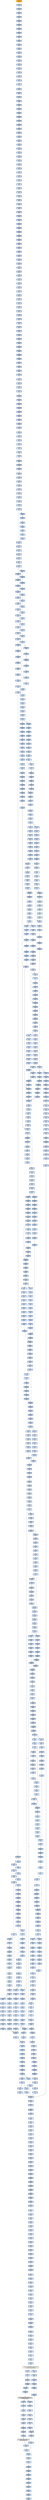strict digraph G {
	graph [bgcolor=transparent,
		name=G
	];
	node [color=lightsteelblue,
		fillcolor=lightsteelblue,
		shape=rectangle,
		style=filled
	];
	"0x00455243"	[color=lightgrey,
		fillcolor=orange,
		label="0x00455243
pusha"];
	"0x00455244"	[label="0x00455244
call"];
	"0x00455243" -> "0x00455244"	[color="#000000"];
	"0x00455249"	[label="0x00455249
popl"];
	"0x00455244" -> "0x00455249"	[color="#000000"];
	"0x0045524a"	[label="0x0045524a
addl"];
	"0x00455249" -> "0x0045524a"	[color="#000000"];
	"0x0045524f"	[label="0x0045524f
movl"];
	"0x0045524a" -> "0x0045524f"	[color="#000000"];
	"0x00455251"	[label="0x00455251
addl"];
	"0x0045524f" -> "0x00455251"	[color="#000000"];
	"0x00455253"	[label="0x00455253
subl"];
	"0x00455251" -> "0x00455253"	[color="#000000"];
	"0x00455255"	[label="0x00455255
movl"];
	"0x00455253" -> "0x00455255"	[color="#000000"];
	"0x00455257"	[label="0x00455257
lodsw"];
	"0x00455255" -> "0x00455257"	[color="#000000"];
	"0x00455259"	[label="0x00455259
shll"];
	"0x00455257" -> "0x00455259"	[color="#000000"];
	"0x0045525c"	[label="0x0045525c
movl"];
	"0x00455259" -> "0x0045525c"	[color="#000000"];
	"0x0045525e"	[label="0x0045525e
pushl"];
	"0x0045525c" -> "0x0045525e"	[color="#000000"];
	"0x0045525f"	[label="0x0045525f
lodsl"];
	"0x0045525e" -> "0x0045525f"	[color="#000000"];
	"0x00455260"	[label="0x00455260
subl"];
	"0x0045525f" -> "0x00455260"	[color="#000000"];
	"0x00455262"	[label="0x00455262
addl"];
	"0x00455260" -> "0x00455262"	[color="#000000"];
	"0x00455264"	[label="0x00455264
movl"];
	"0x00455262" -> "0x00455264"	[color="#000000"];
	"0x00455266"	[label="0x00455266
pushl"];
	"0x00455264" -> "0x00455266"	[color="#000000"];
	"0x00455267"	[label="0x00455267
pushl"];
	"0x00455266" -> "0x00455267"	[color="#000000"];
	"0x00455268"	[label="0x00455268
decl"];
	"0x00455267" -> "0x00455268"	[color="#000000"];
	"0x00455269"	[label="0x00455269
movb"];
	"0x00455268" -> "0x00455269"	[color="#000000"];
	"0x0045526d"	[label="0x0045526d
movb"];
	"0x00455269" -> "0x0045526d"	[color="#000000"];
	"0x00455270"	[label="0x00455270
jne"];
	"0x0045526d" -> "0x00455270"	[color="#000000"];
	"0x00455272"	[label="0x00455272
subl"];
	"0x00455270" -> "0x00455272"	[color="#000000",
		label=F];
	"0x00455274"	[label="0x00455274
lodsb"];
	"0x00455272" -> "0x00455274"	[color="#000000"];
	"0x00455275"	[label="0x00455275
movl"];
	"0x00455274" -> "0x00455275"	[color="#000000"];
	"0x00455277"	[label="0x00455277
andb"];
	"0x00455275" -> "0x00455277"	[color="#000000"];
	"0x0045527a"	[label="0x0045527a
andb"];
	"0x00455277" -> "0x0045527a"	[color="#000000"];
	"0x0045527c"	[label="0x0045527c
shll"];
	"0x0045527a" -> "0x0045527c"	[color="#000000"];
	"0x0045527f"	[label="0x0045527f
movb"];
	"0x0045527c" -> "0x0045527f"	[color="#000000"];
	"0x00455281"	[label="0x00455281
lodsb"];
	"0x0045527f" -> "0x00455281"	[color="#000000"];
	"0x00455282"	[label="0x00455282
orl"];
	"0x00455281" -> "0x00455282"	[color="#000000"];
	"0x00455284"	[label="0x00455284
pushl"];
	"0x00455282" -> "0x00455284"	[color="#000000"];
	"0x00455285"	[label="0x00455285
addb"];
	"0x00455284" -> "0x00455285"	[color="#000000"];
	"0x00455287"	[label="0x00455287
movl"];
	"0x00455285" -> "0x00455287"	[color="#000000"];
	"0x0045528c"	[label="0x0045528c
shll"];
	"0x00455287" -> "0x0045528c"	[color="#000000"];
	"0x0045528e"	[label="0x0045528e
popl"];
	"0x0045528c" -> "0x0045528e"	[color="#000000"];
	"0x0045528f"	[label="0x0045528f
popl"];
	"0x0045528e" -> "0x0045528f"	[color="#000000"];
	"0x00455290"	[label="0x00455290
movl"];
	"0x0045528f" -> "0x00455290"	[color="#000000"];
	"0x00455292"	[label="0x00455292
leal"];
	"0x00455290" -> "0x00455292"	[color="#000000"];
	"0x00455299"	[label="0x00455299
pushl"];
	"0x00455292" -> "0x00455299"	[color="#000000"];
	"0x0045529a"	[label="0x0045529a
subl"];
	"0x00455299" -> "0x0045529a"	[color="#000000"];
	"0x0045529c"	[label="0x0045529c
pushl"];
	"0x0045529a" -> "0x0045529c"	[color="#000000"];
	"0x0045529d"	[label="0x0045529d
pushl"];
	"0x0045529c" -> "0x0045529d"	[color="#000000"];
	"0x0045529e"	[label="0x0045529e
movl"];
	"0x0045529d" -> "0x0045529e"	[color="#000000"];
	"0x004552a0"	[label="0x004552a0
pushl"];
	"0x0045529e" -> "0x004552a0"	[color="#000000"];
	"0x004552a1"	[label="0x004552a1
movw"];
	"0x004552a0" -> "0x004552a1"	[color="#000000"];
	"0x004552a4"	[label="0x004552a4
shll"];
	"0x004552a1" -> "0x004552a4"	[color="#000000"];
	"0x004552a7"	[label="0x004552a7
pushl"];
	"0x004552a4" -> "0x004552a7"	[color="#000000"];
	"0x004552a8"	[label="0x004552a8
pushl"];
	"0x004552a7" -> "0x004552a8"	[color="#000000"];
	"0x004552a9"	[label="0x004552a9
addl"];
	"0x004552a8" -> "0x004552a9"	[color="#000000"];
	"0x004552ac"	[label="0x004552ac
pushl"];
	"0x004552a9" -> "0x004552ac"	[color="#000000"];
	"0x004552ad"	[label="0x004552ad
pushl"];
	"0x004552ac" -> "0x004552ad"	[color="#000000"];
	"0x004552ae"	[label="0x004552ae
addl"];
	"0x004552ad" -> "0x004552ae"	[color="#000000"];
	"0x004552b1"	[label="0x004552b1
pushl"];
	"0x004552ae" -> "0x004552b1"	[color="#000000"];
	"0x004552b2"	[label="0x004552b2
pushl"];
	"0x004552b1" -> "0x004552b2"	[color="#000000"];
	"0x004552b3"	[label="0x004552b3
call"];
	"0x004552b2" -> "0x004552b3"	[color="#000000"];
	"0x00455316"	[label="0x00455316
pushl"];
	"0x004552b3" -> "0x00455316"	[color="#000000"];
	"0x00455317"	[label="0x00455317
pushl"];
	"0x00455316" -> "0x00455317"	[color="#000000"];
	"0x00455318"	[label="0x00455318
pushl"];
	"0x00455317" -> "0x00455318"	[color="#000000"];
	"0x00455319"	[label="0x00455319
pushl"];
	"0x00455318" -> "0x00455319"	[color="#000000"];
	"0x0045531a"	[label="0x0045531a
subl"];
	"0x00455319" -> "0x0045531a"	[color="#000000"];
	"0x0045531d"	[label="0x0045531d
movl"];
	"0x0045531a" -> "0x0045531d"	[color="#000000"];
	"0x00455324"	[label="0x00455324
movl"];
	"0x0045531d" -> "0x00455324"	[color="#000000"];
	"0x0045532c"	[label="0x0045532c
movb"];
	"0x00455324" -> "0x0045532c"	[color="#000000"];
	"0x00455331"	[label="0x00455331
movl"];
	"0x0045532c" -> "0x00455331"	[color="#000000"];
	"0x00455338"	[label="0x00455338
leal"];
	"0x00455331" -> "0x00455338"	[color="#000000"];
	"0x0045533b"	[label="0x0045533b
movl"];
	"0x00455338" -> "0x0045533b"	[color="#000000"];
	"0x0045533f"	[label="0x0045533f
movl"];
	"0x0045533b" -> "0x0045533f"	[color="#000000"];
	"0x00455344"	[label="0x00455344
movzbl"];
	"0x0045533f" -> "0x00455344"	[color="#000000"];
	"0x00455348"	[label="0x00455348
movl"];
	"0x00455344" -> "0x00455348"	[color="#000000"];
	"0x0045534a"	[label="0x0045534a
shll"];
	"0x00455348" -> "0x0045534a"	[color="#000000"];
	"0x0045534c"	[label="0x0045534c
movl"];
	"0x0045534a" -> "0x0045534c"	[color="#000000"];
	"0x0045534e"	[label="0x0045534e
decl"];
	"0x0045534c" -> "0x0045534e"	[color="#000000"];
	"0x0045534f"	[label="0x0045534f
movl"];
	"0x0045534e" -> "0x0045534f"	[color="#000000"];
	"0x00455353"	[label="0x00455353
movzbl"];
	"0x0045534f" -> "0x00455353"	[color="#000000"];
	"0x00455357"	[label="0x00455357
shll"];
	"0x00455353" -> "0x00455357"	[color="#000000"];
	"0x00455359"	[label="0x00455359
decl"];
	"0x00455357" -> "0x00455359"	[color="#000000"];
	"0x0045535a"	[label="0x0045535a
movl"];
	"0x00455359" -> "0x0045535a"	[color="#000000"];
	"0x0045535e"	[label="0x0045535e
movl"];
	"0x0045535a" -> "0x0045535e"	[color="#000000"];
	"0x00455365"	[label="0x00455365
movzbl"];
	"0x0045535e" -> "0x00455365"	[color="#000000"];
	"0x00455368"	[label="0x00455368
movl"];
	"0x00455365" -> "0x00455368"	[color="#000000"];
	"0x0045536f"	[label="0x0045536f
movl"];
	"0x00455368" -> "0x0045536f"	[color="#000000"];
	"0x00455377"	[label="0x00455377
movl"];
	"0x0045536f" -> "0x00455377"	[color="#000000"];
	"0x0045537d"	[label="0x0045537d
movl"];
	"0x00455377" -> "0x0045537d"	[color="#000000"];
	"0x00455382"	[label="0x00455382
movl"];
	"0x0045537d" -> "0x00455382"	[color="#000000"];
	"0x00455386"	[label="0x00455386
movl"];
	"0x00455382" -> "0x00455386"	[color="#000000"];
	"0x0045538e"	[label="0x0045538e
movl"];
	"0x00455386" -> "0x0045538e"	[color="#000000"];
	"0x00455396"	[label="0x00455396
movl"];
	"0x0045538e" -> "0x00455396"	[color="#000000"];
	"0x0045539e"	[label="0x0045539e
movl"];
	"0x00455396" -> "0x0045539e"	[color="#000000"];
	"0x004553a6"	[label="0x004553a6
movzbl"];
	"0x0045539e" -> "0x004553a6"	[color="#000000"];
	"0x004553aa"	[label="0x004553aa
addl"];
	"0x004553a6" -> "0x004553aa"	[color="#000000"];
	"0x004553ac"	[label="0x004553ac
shll"];
	"0x004553aa" -> "0x004553ac"	[color="#000000"];
	"0x004553ae"	[label="0x004553ae
leal"];
	"0x004553ac" -> "0x004553ae"	[color="#000000"];
	"0x004553b4"	[label="0x004553b4
cmpl"];
	"0x004553ae" -> "0x004553b4"	[color="#000000"];
	"0x004553b8"	[label="0x004553b8
jae"];
	"0x004553b4" -> "0x004553b8"	[color="#000000"];
	"0x004553ba"	[label="0x004553ba
movl"];
	"0x004553b8" -> "0x004553ba"	[color="#000000",
		label=F];
	"0x004553be"	[label="0x004553be
movw"];
	"0x004553ba" -> "0x004553be"	[color="#000000"];
	"0x004553c3"	[label="0x004553c3
addl"];
	"0x004553be" -> "0x004553c3"	[color="#000000"];
	"0x004553c6"	[label="0x004553c6
loop"];
	"0x004553c3" -> "0x004553c6"	[color="#000000"];
	"0x004553c8"	[label="0x004553c8
movl"];
	"0x004553c6" -> "0x004553c8"	[color="#000000",
		label=F];
	"0x004553cf"	[label="0x004553cf
xorl"];
	"0x004553c8" -> "0x004553cf"	[color="#000000"];
	"0x004553d1"	[label="0x004553d1
movl"];
	"0x004553cf" -> "0x004553d1"	[color="#000000"];
	"0x004553d9"	[label="0x004553d9
movl"];
	"0x004553d1" -> "0x004553d9"	[color="#000000"];
	"0x004553db"	[label="0x004553db
addl"];
	"0x004553d9" -> "0x004553db"	[color="#000000"];
	"0x004553e2"	[label="0x004553e2
movl"];
	"0x004553db" -> "0x004553e2"	[color="#000000"];
	"0x004553e6"	[label="0x004553e6
xorl"];
	"0x004553e2" -> "0x004553e6"	[color="#000000"];
	"0x004553e8"	[label="0x004553e8
cmpl"];
	"0x004553e6" -> "0x004553e8"	[color="#000000"];
	"0x004553ec"	[label="0x004553ec
je"];
	"0x004553e8" -> "0x004553ec"	[color="#000000"];
	"0x004553f2"	[label="0x004553f2
movzbl"];
	"0x004553ec" -> "0x004553f2"	[color="#000000",
		label=F];
	"0x004553f5"	[label="0x004553f5
shll"];
	"0x004553f2" -> "0x004553f5"	[color="#000000"];
	"0x004553f8"	[label="0x004553f8
incl"];
	"0x004553f5" -> "0x004553f8"	[color="#000000"];
	"0x004553f9"	[label="0x004553f9
incl"];
	"0x004553f8" -> "0x004553f9"	[color="#000000"];
	"0x004553fa"	[label="0x004553fa
orl"];
	"0x004553f9" -> "0x004553fa"	[color="#000000"];
	"0x004553fc"	[label="0x004553fc
cmpl"];
	"0x004553fa" -> "0x004553fc"	[color="#000000"];
	"0x004553ff"	[label="0x004553ff
jle"];
	"0x004553fc" -> "0x004553ff"	[color="#000000"];
	"0x00455401"	[label="0x00455401
movl"];
	"0x004553ff" -> "0x00455401"	[color="#000000",
		label=F];
	"0x00455408"	[label="0x00455408
cmpl"];
	"0x00455401" -> "0x00455408"	[color="#000000"];
	"0x0045540c"	[label="0x0045540c
jae"];
	"0x00455408" -> "0x0045540c"	[color="#000000"];
	"0x00455412"	[label="0x00455412
movl"];
	"0x0045540c" -> "0x00455412"	[color="#000000",
		label=F];
	"0x00455416"	[label="0x00455416
andl"];
	"0x00455412" -> "0x00455416"	[color="#000000"];
	"0x0045541a"	[label="0x0045541a
movl"];
	"0x00455416" -> "0x0045541a"	[color="#000000"];
	"0x0045541e"	[label="0x0045541e
movl"];
	"0x0045541a" -> "0x0045541e"	[color="#000000"];
	"0x00455422"	[label="0x00455422
shll"];
	"0x0045541e" -> "0x00455422"	[color="#000000"];
	"0x00455425"	[label="0x00455425
movl"];
	"0x00455422" -> "0x00455425"	[color="#000000"];
	"0x00455429"	[label="0x00455429
addl"];
	"0x00455425" -> "0x00455429"	[color="#000000"];
	"0x0045542b"	[label="0x0045542b
cmpl"];
	"0x00455429" -> "0x0045542b"	[color="#000000"];
	"0x00455433"	[label="0x00455433
leal"];
	"0x0045542b" -> "0x00455433"	[color="#000000"];
	"0x00455436"	[label="0x00455436
ja"];
	"0x00455433" -> "0x00455436"	[color="#000000"];
	"0x00455450"	[label="0x00455450
movl"];
	"0x00455436" -> "0x00455450"	[color="#000000",
		label=T];
	"0x00455438"	[label="0x00455438
cmpl"];
	"0x00455436" -> "0x00455438"	[color="#000000",
		label=F];
	"0x00455454"	[label="0x00455454
movw"];
	"0x00455450" -> "0x00455454"	[color="#000000"];
	"0x00455458"	[label="0x00455458
shrl"];
	"0x00455454" -> "0x00455458"	[color="#000000"];
	"0x0045545b"	[label="0x0045545b
movzwl"];
	"0x00455458" -> "0x0045545b"	[color="#000000"];
	"0x0045545e"	[label="0x0045545e
imull"];
	"0x0045545b" -> "0x0045545e"	[color="#000000"];
	"0x00455461"	[label="0x00455461
cmpl"];
	"0x0045545e" -> "0x00455461"	[color="#000000"];
	"0x00455463"	[label="0x00455463
jae"];
	"0x00455461" -> "0x00455463"	[color="#000000"];
	"0x00455469"	[label="0x00455469
movl"];
	"0x00455463" -> "0x00455469"	[color="#000000",
		label=F];
	"0x00455646"	[label="0x00455646
movl"];
	"0x00455463" -> "0x00455646"	[color="#000000",
		label=T];
	"0x0045546d"	[label="0x0045546d
movl"];
	"0x00455469" -> "0x0045546d"	[color="#000000"];
	"0x00455472"	[label="0x00455472
subl"];
	"0x0045546d" -> "0x00455472"	[color="#000000"];
	"0x00455474"	[label="0x00455474
movb"];
	"0x00455472" -> "0x00455474"	[color="#000000"];
	"0x00455478"	[label="0x00455478
sarl"];
	"0x00455474" -> "0x00455478"	[color="#000000"];
	"0x0045547b"	[label="0x0045547b
movl"];
	"0x00455478" -> "0x0045547b"	[color="#000000"];
	"0x00455480"	[label="0x00455480
leal"];
	"0x0045547b" -> "0x00455480"	[color="#000000"];
	"0x00455483"	[label="0x00455483
movzbl"];
	"0x00455480" -> "0x00455483"	[color="#000000"];
	"0x00455488"	[label="0x00455488
movw"];
	"0x00455483" -> "0x00455488"	[color="#000000"];
	"0x0045548c"	[label="0x0045548c
movl"];
	"0x00455488" -> "0x0045548c"	[color="#000000"];
	"0x00455490"	[label="0x00455490
andl"];
	"0x0045548c" -> "0x00455490"	[color="#000000"];
	"0x00455494"	[label="0x00455494
movl"];
	"0x00455490" -> "0x00455494"	[color="#000000"];
	"0x00455498"	[label="0x00455498
shll"];
	"0x00455494" -> "0x00455498"	[color="#000000"];
	"0x0045549a"	[label="0x0045549a
movl"];
	"0x00455498" -> "0x0045549a"	[color="#000000"];
	"0x0045549f"	[label="0x0045549f
subl"];
	"0x0045549a" -> "0x0045549f"	[color="#000000"];
	"0x004554a3"	[label="0x004554a3
sarl"];
	"0x0045549f" -> "0x004554a3"	[color="#000000"];
	"0x004554a5"	[label="0x004554a5
addl"];
	"0x004554a3" -> "0x004554a5"	[color="#000000"];
	"0x004554a7"	[label="0x004554a7
imull"];
	"0x004554a5" -> "0x004554a7"	[color="#000000"];
	"0x004554ad"	[label="0x004554ad
cmpl"];
	"0x004554a7" -> "0x004554ad"	[color="#000000"];
	"0x004554b2"	[label="0x004554b2
leal"];
	"0x004554ad" -> "0x004554b2"	[color="#000000"];
	"0x004554b9"	[label="0x004554b9
movl"];
	"0x004554b2" -> "0x004554b9"	[color="#000000"];
	"0x004554bd"	[label="0x004554bd
jle"];
	"0x004554b9" -> "0x004554bd"	[color="#000000"];
	"0x0045558d"	[label="0x0045558d
leal"];
	"0x004554bd" -> "0x0045558d"	[color="#000000",
		label=T];
	"0x004554c3"	[label="0x004554c3
movl"];
	"0x004554bd" -> "0x004554c3"	[color="#000000",
		label=F];
	"0x00455590"	[label="0x00455590
movl"];
	"0x0045558d" -> "0x00455590"	[color="#000000"];
	"0x00455594"	[label="0x00455594
addl"];
	"0x00455590" -> "0x00455594"	[color="#000000"];
	"0x00455596"	[label="0x00455596
cmpl"];
	"0x00455594" -> "0x00455596"	[color="#000000"];
	"0x0045559e"	[label="0x0045559e
ja"];
	"0x00455596" -> "0x0045559e"	[color="#000000"];
	"0x004555b8"	[label="0x004555b8
movl"];
	"0x0045559e" -> "0x004555b8"	[color="#000000",
		label=T];
	"0x004555a0"	[label="0x004555a0
cmpl"];
	"0x0045559e" -> "0x004555a0"	[color="#000000",
		label=F];
	"0x004555bc"	[label="0x004555bc
movw"];
	"0x004555b8" -> "0x004555bc"	[color="#000000"];
	"0x004555c0"	[label="0x004555c0
shrl"];
	"0x004555bc" -> "0x004555c0"	[color="#000000"];
	"0x004555c3"	[label="0x004555c3
movzwl"];
	"0x004555c0" -> "0x004555c3"	[color="#000000"];
	"0x004555c6"	[label="0x004555c6
imull"];
	"0x004555c3" -> "0x004555c6"	[color="#000000"];
	"0x004555c9"	[label="0x004555c9
cmpl"];
	"0x004555c6" -> "0x004555c9"	[color="#000000"];
	"0x004555cb"	[label="0x004555cb
jae"];
	"0x004555c9" -> "0x004555cb"	[color="#000000"];
	"0x004555cd"	[label="0x004555cd
movl"];
	"0x004555cb" -> "0x004555cd"	[color="#000000",
		label=F];
	"0x004555e6"	[label="0x004555e6
subl"];
	"0x004555cb" -> "0x004555e6"	[color="#000000",
		label=T];
	"0x004555d1"	[label="0x004555d1
movl"];
	"0x004555cd" -> "0x004555d1"	[color="#000000"];
	"0x004555d6"	[label="0x004555d6
subl"];
	"0x004555d1" -> "0x004555d6"	[color="#000000"];
	"0x004555d8"	[label="0x004555d8
movl"];
	"0x004555d6" -> "0x004555d8"	[color="#000000"];
	"0x004555da"	[label="0x004555da
sarl"];
	"0x004555d8" -> "0x004555da"	[color="#000000"];
	"0x004555dd"	[label="0x004555dd
leal"];
	"0x004555da" -> "0x004555dd"	[color="#000000"];
	"0x004555e0"	[label="0x004555e0
movw"];
	"0x004555dd" -> "0x004555e0"	[color="#000000"];
	"0x004555e4"	[label="0x004555e4
jmp"];
	"0x004555e0" -> "0x004555e4"	[color="#000000"];
	"0x00455585"	[label="0x00455585
cmpl"];
	"0x004555e4" -> "0x00455585"	[color="#000000"];
	"0x0045558b"	[label="0x0045558b
jg"];
	"0x00455585" -> "0x0045558b"	[color="#000000"];
	"0x004555fe"	[label="0x004555fe
movl"];
	"0x0045558b" -> "0x004555fe"	[color="#000000",
		label=T];
	"0x004555ea"	[label="0x004555ea
subl"];
	"0x004555e6" -> "0x004555ea"	[color="#000000"];
	"0x004555ec"	[label="0x004555ec
movl"];
	"0x004555ea" -> "0x004555ec"	[color="#000000"];
	"0x004555ee"	[label="0x004555ee
leal"];
	"0x004555ec" -> "0x004555ee"	[color="#000000"];
	"0x004555f1"	[label="0x004555f1
shrw"];
	"0x004555ee" -> "0x004555f1"	[color="#000000"];
	"0x004555f5"	[label="0x004555f5
subw"];
	"0x004555f1" -> "0x004555f5"	[color="#000000"];
	"0x004555f8"	[label="0x004555f8
movw"];
	"0x004555f5" -> "0x004555f8"	[color="#000000"];
	"0x004555fc"	[label="0x004555fc
jmp"];
	"0x004555f8" -> "0x004555fc"	[color="#000000"];
	"0x004555fc" -> "0x00455585"	[color="#000000"];
	"0x00455602"	[label="0x00455602
movl"];
	"0x004555fe" -> "0x00455602"	[color="#000000"];
	"0x00455604"	[label="0x00455604
movl"];
	"0x00455602" -> "0x00455604"	[color="#000000"];
	"0x0045560b"	[label="0x0045560b
movb"];
	"0x00455604" -> "0x0045560b"	[color="#000000"];
	"0x0045560f"	[label="0x0045560f
movb"];
	"0x0045560b" -> "0x0045560f"	[color="#000000"];
	"0x00455612"	[label="0x00455612
incl"];
	"0x0045560f" -> "0x00455612"	[color="#000000"];
	"0x00455613"	[label="0x00455613
cmpl"];
	"0x00455612" -> "0x00455613"	[color="#000000"];
	"0x00455618"	[label="0x00455618
movl"];
	"0x00455613" -> "0x00455618"	[color="#000000"];
	"0x0045561c"	[label="0x0045561c
jg"];
	"0x00455618" -> "0x0045561c"	[color="#000000"];
	"0x0045561e"	[label="0x0045561e
movl"];
	"0x0045561c" -> "0x0045561e"	[color="#000000",
		label=F];
	"0x0045562b"	[label="0x0045562b
cmpl"];
	"0x0045561c" -> "0x0045562b"	[color="#000000",
		label=T];
	"0x00455626"	[label="0x00455626
jmp"];
	"0x0045561e" -> "0x00455626"	[color="#000000"];
	"0x00455d47"	[label="0x00455d47
movl"];
	"0x00455626" -> "0x00455d47"	[color="#000000"];
	"0x00455d4e"	[label="0x00455d4e
cmpl"];
	"0x00455d47" -> "0x00455d4e"	[color="#000000"];
	"0x00455d52"	[label="0x00455d52
jb"];
	"0x00455d4e" -> "0x00455d52"	[color="#000000"];
	"0x00455d58"	[label="0x00455d58
cmpl"];
	"0x00455d52" -> "0x00455d58"	[color="#000000",
		label=F];
	"0x0045543c"	[label="0x0045543c
je"];
	"0x00455438" -> "0x0045543c"	[color="#000000"];
	"0x00455442"	[label="0x00455442
shll"];
	"0x0045543c" -> "0x00455442"	[color="#000000",
		label=F];
	"0x00455447"	[label="0x00455447
movzbl"];
	"0x00455442" -> "0x00455447"	[color="#000000"];
	"0x0045544a"	[label="0x0045544a
shll"];
	"0x00455447" -> "0x0045544a"	[color="#000000"];
	"0x0045544d"	[label="0x0045544d
incl"];
	"0x0045544a" -> "0x0045544d"	[color="#000000"];
	"0x0045544e"	[label="0x0045544e
orl"];
	"0x0045544d" -> "0x0045544e"	[color="#000000"];
	"0x0045544e" -> "0x00455450"	[color="#000000"];
	"0x004555a4"	[label="0x004555a4
je"];
	"0x004555a0" -> "0x004555a4"	[color="#000000"];
	"0x004555aa"	[label="0x004555aa
shll"];
	"0x004555a4" -> "0x004555aa"	[color="#000000",
		label=F];
	"0x004555af"	[label="0x004555af
movzbl"];
	"0x004555aa" -> "0x004555af"	[color="#000000"];
	"0x004555b2"	[label="0x004555b2
shll"];
	"0x004555af" -> "0x004555b2"	[color="#000000"];
	"0x004555b5"	[label="0x004555b5
incl"];
	"0x004555b2" -> "0x004555b5"	[color="#000000"];
	"0x004555b6"	[label="0x004555b6
orl"];
	"0x004555b5" -> "0x004555b6"	[color="#000000"];
	"0x004555b6" -> "0x004555b8"	[color="#000000"];
	"0x0045564a"	[label="0x0045564a
subl"];
	"0x00455646" -> "0x0045564a"	[color="#000000"];
	"0x0045564c"	[label="0x0045564c
movl"];
	"0x0045564a" -> "0x0045564c"	[color="#000000"];
	"0x00455650"	[label="0x00455650
subl"];
	"0x0045564c" -> "0x00455650"	[color="#000000"];
	"0x00455652"	[label="0x00455652
movl"];
	"0x00455650" -> "0x00455652"	[color="#000000"];
	"0x00455654"	[label="0x00455654
shrw"];
	"0x00455652" -> "0x00455654"	[color="#000000"];
	"0x00455658"	[label="0x00455658
subw"];
	"0x00455654" -> "0x00455658"	[color="#000000"];
	"0x0045565b"	[label="0x0045565b
cmpl"];
	"0x00455658" -> "0x0045565b"	[color="#000000"];
	"0x00455661"	[label="0x00455661
movw"];
	"0x0045565b" -> "0x00455661"	[color="#000000"];
	"0x00455665"	[label="0x00455665
movl"];
	"0x00455661" -> "0x00455665"	[color="#000000"];
	"0x00455669"	[label="0x00455669
leal"];
	"0x00455665" -> "0x00455669"	[color="#000000"];
	"0x0045566d"	[label="0x0045566d
movl"];
	"0x00455669" -> "0x0045566d"	[color="#000000"];
	"0x00455671"	[label="0x00455671
ja"];
	"0x0045566d" -> "0x00455671"	[color="#000000"];
	"0x00455689"	[label="0x00455689
movl"];
	"0x00455671" -> "0x00455689"	[color="#000000",
		label=T];
	"0x00455673"	[label="0x00455673
cmpl"];
	"0x00455671" -> "0x00455673"	[color="#000000",
		label=F];
	"0x0045568d"	[label="0x0045568d
movl"];
	"0x00455689" -> "0x0045568d"	[color="#000000"];
	"0x0045568f"	[label="0x0045568f
shrl"];
	"0x0045568d" -> "0x0045568f"	[color="#000000"];
	"0x00455692"	[label="0x00455692
movw"];
	"0x0045568f" -> "0x00455692"	[color="#000000"];
	"0x00455699"	[label="0x00455699
movzwl"];
	"0x00455692" -> "0x00455699"	[color="#000000"];
	"0x0045569c"	[label="0x0045569c
imull"];
	"0x00455699" -> "0x0045569c"	[color="#000000"];
	"0x0045569f"	[label="0x0045569f
cmpl"];
	"0x0045569c" -> "0x0045569f"	[color="#000000"];
	"0x004556a1"	[label="0x004556a1
jae"];
	"0x0045569f" -> "0x004556a1"	[color="#000000"];
	"0x004556a3"	[label="0x004556a3
movl"];
	"0x004556a1" -> "0x004556a3"	[color="#000000",
		label=F];
	"0x004556f5"	[label="0x004556f5
movl"];
	"0x004556a1" -> "0x004556f5"	[color="#000000",
		label=T];
	"0x004556a5"	[label="0x004556a5
movl"];
	"0x004556a3" -> "0x004556a5"	[color="#000000"];
	"0x004556aa"	[label="0x004556aa
subl"];
	"0x004556a5" -> "0x004556aa"	[color="#000000"];
	"0x004556ac"	[label="0x004556ac
movl"];
	"0x004556aa" -> "0x004556ac"	[color="#000000"];
	"0x004556b0"	[label="0x004556b0
sarl"];
	"0x004556ac" -> "0x004556b0"	[color="#000000"];
	"0x004556b3"	[label="0x004556b3
movl"];
	"0x004556b0" -> "0x004556b3"	[color="#000000"];
	"0x004556b7"	[label="0x004556b7
leal"];
	"0x004556b3" -> "0x004556b7"	[color="#000000"];
	"0x004556ba"	[label="0x004556ba
movl"];
	"0x004556b7" -> "0x004556ba"	[color="#000000"];
	"0x004556be"	[label="0x004556be
movl"];
	"0x004556ba" -> "0x004556be"	[color="#000000"];
	"0x004556c2"	[label="0x004556c2
movl"];
	"0x004556be" -> "0x004556c2"	[color="#000000"];
	"0x004556c6"	[label="0x004556c6
movw"];
	"0x004556c2" -> "0x004556c6"	[color="#000000"];
	"0x004556cd"	[label="0x004556cd
movl"];
	"0x004556c6" -> "0x004556cd"	[color="#000000"];
	"0x004556d1"	[label="0x004556d1
movl"];
	"0x004556cd" -> "0x004556d1"	[color="#000000"];
	"0x004556d5"	[label="0x004556d5
movl"];
	"0x004556d1" -> "0x004556d5"	[color="#000000"];
	"0x004556d9"	[label="0x004556d9
xorl"];
	"0x004556d5" -> "0x004556d9"	[color="#000000"];
	"0x004556db"	[label="0x004556db
cmpl"];
	"0x004556d9" -> "0x004556db"	[color="#000000"];
	"0x004556e0"	[label="0x004556e0
setg"];
	"0x004556db" -> "0x004556e0"	[color="#000000"];
	"0x004556e3"	[label="0x004556e3
addl"];
	"0x004556e0" -> "0x004556e3"	[color="#000000"];
	"0x004556e9"	[label="0x004556e9
leal"];
	"0x004556e3" -> "0x004556e9"	[color="#000000"];
	"0x004556ec"	[label="0x004556ec
movl"];
	"0x004556e9" -> "0x004556ec"	[color="#000000"];
	"0x004556f0"	[label="0x004556f0
jmp"];
	"0x004556ec" -> "0x004556f0"	[color="#000000"];
	"0x00455969"	[label="0x00455969
cmpl"];
	"0x004556f0" -> "0x00455969"	[color="#000000"];
	"0x0045596f"	[label="0x0045596f
ja"];
	"0x00455969" -> "0x0045596f"	[color="#000000"];
	"0x00455987"	[label="0x00455987
movw"];
	"0x0045596f" -> "0x00455987"	[color="#000000",
		label=T];
	"0x00455971"	[label="0x00455971
cmpl"];
	"0x0045596f" -> "0x00455971"	[color="#000000",
		label=F];
	"0x0045598a"	[label="0x0045598a
movl"];
	"0x00455987" -> "0x0045598a"	[color="#000000"];
	"0x0045598c"	[label="0x0045598c
shrl"];
	"0x0045598a" -> "0x0045598c"	[color="#000000"];
	"0x0045598f"	[label="0x0045598f
movzwl"];
	"0x0045598c" -> "0x0045598f"	[color="#000000"];
	"0x00455992"	[label="0x00455992
imull"];
	"0x0045598f" -> "0x00455992"	[color="#000000"];
	"0x00455995"	[label="0x00455995
cmpl"];
	"0x00455992" -> "0x00455995"	[color="#000000"];
	"0x00455997"	[label="0x00455997
jae"];
	"0x00455995" -> "0x00455997"	[color="#000000"];
	"0x00455999"	[label="0x00455999
movl"];
	"0x00455997" -> "0x00455999"	[color="#000000",
		label=F];
	"0x004559c8"	[label="0x004559c8
subl"];
	"0x00455997" -> "0x004559c8"	[color="#000000",
		label=T];
	"0x0045599d"	[label="0x0045599d
movl"];
	"0x00455999" -> "0x0045599d"	[color="#000000"];
	"0x004559a2"	[label="0x004559a2
subl"];
	"0x0045599d" -> "0x004559a2"	[color="#000000"];
	"0x004559a4"	[label="0x004559a4
shll"];
	"0x004559a2" -> "0x004559a4"	[color="#000000"];
	"0x004559a9"	[label="0x004559a9
sarl"];
	"0x004559a4" -> "0x004559a9"	[color="#000000"];
	"0x004559ac"	[label="0x004559ac
movl"];
	"0x004559a9" -> "0x004559ac"	[color="#000000"];
	"0x004559b4"	[label="0x004559b4
leal"];
	"0x004559ac" -> "0x004559b4"	[color="#000000"];
	"0x004559b7"	[label="0x004559b7
movw"];
	"0x004559b4" -> "0x004559b7"	[color="#000000"];
	"0x004559ba"	[label="0x004559ba
movl"];
	"0x004559b7" -> "0x004559ba"	[color="#000000"];
	"0x004559be"	[label="0x004559be
leal"];
	"0x004559ba" -> "0x004559be"	[color="#000000"];
	"0x004559c2"	[label="0x004559c2
movl"];
	"0x004559be" -> "0x004559c2"	[color="#000000"];
	"0x004559c6"	[label="0x004559c6
jmp"];
	"0x004559c2" -> "0x004559c6"	[color="#000000"];
	"0x00455a3a"	[label="0x00455a3a
movl"];
	"0x004559c6" -> "0x00455a3a"	[color="#000000"];
	"0x00455a42"	[label="0x00455a42
jmp"];
	"0x00455a3a" -> "0x00455a42"	[color="#000000"];
	"0x00455a73"	[label="0x00455a73
movl"];
	"0x00455a42" -> "0x00455a73"	[color="#000000"];
	"0x00455a77"	[label="0x00455a77
movl"];
	"0x00455a73" -> "0x00455a77"	[color="#000000"];
	"0x00455a7c"	[label="0x00455a7c
movl"];
	"0x00455a77" -> "0x00455a7c"	[color="#000000"];
	"0x00455a80"	[label="0x00455a80
leal"];
	"0x00455a7c" -> "0x00455a80"	[color="#000000"];
	"0x00455a83"	[label="0x00455a83
movl"];
	"0x00455a80" -> "0x00455a83"	[color="#000000"];
	"0x00455a87"	[label="0x00455a87
addl"];
	"0x00455a83" -> "0x00455a87"	[color="#000000"];
	"0x00455a89"	[label="0x00455a89
cmpl"];
	"0x00455a87" -> "0x00455a89"	[color="#000000"];
	"0x00455a91"	[label="0x00455a91
ja"];
	"0x00455a89" -> "0x00455a91"	[color="#000000"];
	"0x00455aab"	[label="0x00455aab
movl"];
	"0x00455a91" -> "0x00455aab"	[color="#000000",
		label=T];
	"0x00455a93"	[label="0x00455a93
cmpl"];
	"0x00455a91" -> "0x00455a93"	[color="#000000",
		label=F];
	"0x00455aaf"	[label="0x00455aaf
movw"];
	"0x00455aab" -> "0x00455aaf"	[color="#000000"];
	"0x00455ab2"	[label="0x00455ab2
shrl"];
	"0x00455aaf" -> "0x00455ab2"	[color="#000000"];
	"0x00455ab5"	[label="0x00455ab5
movzwl"];
	"0x00455ab2" -> "0x00455ab5"	[color="#000000"];
	"0x00455ab8"	[label="0x00455ab8
imull"];
	"0x00455ab5" -> "0x00455ab8"	[color="#000000"];
	"0x00455abb"	[label="0x00455abb
cmpl"];
	"0x00455ab8" -> "0x00455abb"	[color="#000000"];
	"0x00455abd"	[label="0x00455abd
jae"];
	"0x00455abb" -> "0x00455abd"	[color="#000000"];
	"0x00455abf"	[label="0x00455abf
movl"];
	"0x00455abd" -> "0x00455abf"	[color="#000000",
		label=F];
	"0x00455ad7"	[label="0x00455ad7
subl"];
	"0x00455abd" -> "0x00455ad7"	[color="#000000",
		label=T];
	"0x00455ac3"	[label="0x00455ac3
movl"];
	"0x00455abf" -> "0x00455ac3"	[color="#000000"];
	"0x00455ac8"	[label="0x00455ac8
subl"];
	"0x00455ac3" -> "0x00455ac8"	[color="#000000"];
	"0x00455aca"	[label="0x00455aca
sarl"];
	"0x00455ac8" -> "0x00455aca"	[color="#000000"];
	"0x00455acd"	[label="0x00455acd
leal"];
	"0x00455aca" -> "0x00455acd"	[color="#000000"];
	"0x00455ad0"	[label="0x00455ad0
movl"];
	"0x00455acd" -> "0x00455ad0"	[color="#000000"];
	"0x00455ad2"	[label="0x00455ad2
movw"];
	"0x00455ad0" -> "0x00455ad2"	[color="#000000"];
	"0x00455ad5"	[label="0x00455ad5
jmp"];
	"0x00455ad2" -> "0x00455ad5"	[color="#000000"];
	"0x00455aec"	[label="0x00455aec
movl"];
	"0x00455ad5" -> "0x00455aec"	[color="#000000"];
	"0x00455af0"	[label="0x00455af0
decl"];
	"0x00455aec" -> "0x00455af0"	[color="#000000"];
	"0x00455af1"	[label="0x00455af1
movl"];
	"0x00455af0" -> "0x00455af1"	[color="#000000"];
	"0x00455af5"	[label="0x00455af5
jne"];
	"0x00455af1" -> "0x00455af5"	[color="#000000"];
	"0x00455af7"	[label="0x00455af7
movb"];
	"0x00455af5" -> "0x00455af7"	[color="#000000",
		label=F];
	"0x00455afb"	[label="0x00455afb
movl"];
	"0x00455af7" -> "0x00455afb"	[color="#000000"];
	"0x00455b00"	[label="0x00455b00
shll"];
	"0x00455afb" -> "0x00455b00"	[color="#000000"];
	"0x00455b02"	[label="0x00455b02
subl"];
	"0x00455b00" -> "0x00455b02"	[color="#000000"];
	"0x00455b04"	[label="0x00455b04
addl"];
	"0x00455b02" -> "0x00455b04"	[color="#000000"];
	"0x00455b08"	[label="0x00455b08
cmpl"];
	"0x00455b04" -> "0x00455b08"	[color="#000000"];
	"0x00455b0d"	[label="0x00455b0d
movl"];
	"0x00455b08" -> "0x00455b0d"	[color="#000000"];
	"0x00455b11"	[label="0x00455b11
jg"];
	"0x00455b0d" -> "0x00455b11"	[color="#000000"];
	"0x00455b17"	[label="0x00455b17
addl"];
	"0x00455b11" -> "0x00455b17"	[color="#000000",
		label=F];
	"0x00455cfe"	[label="0x00455cfe
movl"];
	"0x00455b11" -> "0x00455cfe"	[color="#000000",
		label=T];
	"0x00455b1c"	[label="0x00455b1c
cmpl"];
	"0x00455b17" -> "0x00455b1c"	[color="#000000"];
	"0x00455b1f"	[label="0x00455b1f
movl"];
	"0x00455b1c" -> "0x00455b1f"	[color="#000000"];
	"0x00455b21"	[label="0x00455b21
jle"];
	"0x00455b1f" -> "0x00455b21"	[color="#000000"];
	"0x00455b28"	[label="0x00455b28
movl"];
	"0x00455b21" -> "0x00455b28"	[color="#000000",
		label=T];
	"0x00455b23"	[label="0x00455b23
movl"];
	"0x00455b21" -> "0x00455b23"	[color="#000000",
		label=F];
	"0x00455b2c"	[label="0x00455b2c
shll"];
	"0x00455b28" -> "0x00455b2c"	[color="#000000"];
	"0x00455b2f"	[label="0x00455b2f
movl"];
	"0x00455b2c" -> "0x00455b2f"	[color="#000000"];
	"0x00455b37"	[label="0x00455b37
leal"];
	"0x00455b2f" -> "0x00455b37"	[color="#000000"];
	"0x00455b3e"	[label="0x00455b3e
movl"];
	"0x00455b37" -> "0x00455b3e"	[color="#000000"];
	"0x00455b42"	[label="0x00455b42
movl"];
	"0x00455b3e" -> "0x00455b42"	[color="#000000"];
	"0x00455b47"	[label="0x00455b47
leal"];
	"0x00455b42" -> "0x00455b47"	[color="#000000"];
	"0x00455b4a"	[label="0x00455b4a
movl"];
	"0x00455b47" -> "0x00455b4a"	[color="#000000"];
	"0x00455b4e"	[label="0x00455b4e
addl"];
	"0x00455b4a" -> "0x00455b4e"	[color="#000000"];
	"0x00455b50"	[label="0x00455b50
cmpl"];
	"0x00455b4e" -> "0x00455b50"	[color="#000000"];
	"0x00455b58"	[label="0x00455b58
ja"];
	"0x00455b50" -> "0x00455b58"	[color="#000000"];
	"0x00455b5a"	[label="0x00455b5a
cmpl"];
	"0x00455b58" -> "0x00455b5a"	[color="#000000",
		label=F];
	"0x00455b72"	[label="0x00455b72
movl"];
	"0x00455b58" -> "0x00455b72"	[color="#000000",
		label=T];
	"0x00455b5e"	[label="0x00455b5e
je"];
	"0x00455b5a" -> "0x00455b5e"	[color="#000000"];
	"0x00455b64"	[label="0x00455b64
shll"];
	"0x00455b5e" -> "0x00455b64"	[color="#000000",
		label=F];
	"0x00455b69"	[label="0x00455b69
movzbl"];
	"0x00455b64" -> "0x00455b69"	[color="#000000"];
	"0x00455b6c"	[label="0x00455b6c
shll"];
	"0x00455b69" -> "0x00455b6c"	[color="#000000"];
	"0x00455b6f"	[label="0x00455b6f
incl"];
	"0x00455b6c" -> "0x00455b6f"	[color="#000000"];
	"0x00455b70"	[label="0x00455b70
orl"];
	"0x00455b6f" -> "0x00455b70"	[color="#000000"];
	"0x00455b70" -> "0x00455b72"	[color="#000000"];
	"0x00455b76"	[label="0x00455b76
movw"];
	"0x00455b72" -> "0x00455b76"	[color="#000000"];
	"0x00455b79"	[label="0x00455b79
shrl"];
	"0x00455b76" -> "0x00455b79"	[color="#000000"];
	"0x00455b7c"	[label="0x00455b7c
movzwl"];
	"0x00455b79" -> "0x00455b7c"	[color="#000000"];
	"0x00455b7f"	[label="0x00455b7f
imull"];
	"0x00455b7c" -> "0x00455b7f"	[color="#000000"];
	"0x00455b82"	[label="0x00455b82
cmpl"];
	"0x00455b7f" -> "0x00455b82"	[color="#000000"];
	"0x00455b84"	[label="0x00455b84
jae"];
	"0x00455b82" -> "0x00455b84"	[color="#000000"];
	"0x00455b86"	[label="0x00455b86
movl"];
	"0x00455b84" -> "0x00455b86"	[color="#000000",
		label=F];
	"0x00455b9e"	[label="0x00455b9e
subl"];
	"0x00455b84" -> "0x00455b9e"	[color="#000000",
		label=T];
	"0x00455b8a"	[label="0x00455b8a
movl"];
	"0x00455b86" -> "0x00455b8a"	[color="#000000"];
	"0x00455b8f"	[label="0x00455b8f
subl"];
	"0x00455b8a" -> "0x00455b8f"	[color="#000000"];
	"0x00455b91"	[label="0x00455b91
sarl"];
	"0x00455b8f" -> "0x00455b91"	[color="#000000"];
	"0x00455b94"	[label="0x00455b94
leal"];
	"0x00455b91" -> "0x00455b94"	[color="#000000"];
	"0x00455b97"	[label="0x00455b97
movw"];
	"0x00455b94" -> "0x00455b97"	[color="#000000"];
	"0x00455b9a"	[label="0x00455b9a
movl"];
	"0x00455b97" -> "0x00455b9a"	[color="#000000"];
	"0x00455b9c"	[label="0x00455b9c
jmp"];
	"0x00455b9a" -> "0x00455b9c"	[color="#000000"];
	"0x00455bb3"	[label="0x00455bb3
movl"];
	"0x00455b9c" -> "0x00455bb3"	[color="#000000"];
	"0x00455bb7"	[label="0x00455bb7
decl"];
	"0x00455bb3" -> "0x00455bb7"	[color="#000000"];
	"0x00455bb8"	[label="0x00455bb8
movl"];
	"0x00455bb7" -> "0x00455bb8"	[color="#000000"];
	"0x00455bbc"	[label="0x00455bbc
jne"];
	"0x00455bb8" -> "0x00455bbc"	[color="#000000"];
	"0x00455bbe"	[label="0x00455bbe
leal"];
	"0x00455bbc" -> "0x00455bbe"	[color="#000000",
		label=F];
	"0x00455ba2"	[label="0x00455ba2
subl"];
	"0x00455b9e" -> "0x00455ba2"	[color="#000000"];
	"0x00455ba4"	[label="0x00455ba4
movl"];
	"0x00455ba2" -> "0x00455ba4"	[color="#000000"];
	"0x00455ba6"	[label="0x00455ba6
shrw"];
	"0x00455ba4" -> "0x00455ba6"	[color="#000000"];
	"0x00455baa"	[label="0x00455baa
subw"];
	"0x00455ba6" -> "0x00455baa"	[color="#000000"];
	"0x00455bad"	[label="0x00455bad
leal"];
	"0x00455baa" -> "0x00455bad"	[color="#000000"];
	"0x00455bb0"	[label="0x00455bb0
movw"];
	"0x00455bad" -> "0x00455bb0"	[color="#000000"];
	"0x00455bb0" -> "0x00455bb3"	[color="#000000"];
	"0x00455bc1"	[label="0x00455bc1
cmpl"];
	"0x00455bbe" -> "0x00455bc1"	[color="#000000"];
	"0x00455bc4"	[label="0x00455bc4
movl"];
	"0x00455bc1" -> "0x00455bc4"	[color="#000000"];
	"0x00455bc7"	[label="0x00455bc7
jle"];
	"0x00455bc4" -> "0x00455bc7"	[color="#000000"];
	"0x00455bcd"	[label="0x00455bcd
movl"];
	"0x00455bc7" -> "0x00455bcd"	[color="#000000",
		label=F];
	"0x00455cf4"	[label="0x00455cf4
movl"];
	"0x00455bc7" -> "0x00455cf4"	[color="#000000",
		label=T];
	"0x00455bcf"	[label="0x00455bcf
movl"];
	"0x00455bcd" -> "0x00455bcf"	[color="#000000"];
	"0x00455bd1"	[label="0x00455bd1
sarl"];
	"0x00455bcf" -> "0x00455bd1"	[color="#000000"];
	"0x00455bd3"	[label="0x00455bd3
andl"];
	"0x00455bd1" -> "0x00455bd3"	[color="#000000"];
	"0x00455bd6"	[label="0x00455bd6
leal"];
	"0x00455bd3" -> "0x00455bd6"	[color="#000000"];
	"0x00455bd9"	[label="0x00455bd9
orl"];
	"0x00455bd6" -> "0x00455bd9"	[color="#000000"];
	"0x00455bdc"	[label="0x00455bdc
cmpl"];
	"0x00455bd9" -> "0x00455bdc"	[color="#000000"];
	"0x00455bdf"	[label="0x00455bdf
movl"];
	"0x00455bdc" -> "0x00455bdf"	[color="#000000"];
	"0x00455be3"	[label="0x00455be3
jg"];
	"0x00455bdf" -> "0x00455be3"	[color="#000000"];
	"0x00455be5"	[label="0x00455be5
movl"];
	"0x00455be3" -> "0x00455be5"	[color="#000000",
		label=F];
	"0x00455c01"	[label="0x00455c01
leal"];
	"0x00455be3" -> "0x00455c01"	[color="#000000",
		label=T];
	"0x00455be9"	[label="0x00455be9
shll"];
	"0x00455be5" -> "0x00455be9"	[color="#000000"];
	"0x00455beb"	[label="0x00455beb
addl"];
	"0x00455be9" -> "0x00455beb"	[color="#000000"];
	"0x00455bed"	[label="0x00455bed
movl"];
	"0x00455beb" -> "0x00455bed"	[color="#000000"];
	"0x00455bf0"	[label="0x00455bf0
leal"];
	"0x00455bed" -> "0x00455bf0"	[color="#000000"];
	"0x00455bf4"	[label="0x00455bf4
subl"];
	"0x00455bf0" -> "0x00455bf4"	[color="#000000"];
	"0x00455bf6"	[label="0x00455bf6
addl"];
	"0x00455bf4" -> "0x00455bf6"	[color="#000000"];
	"0x00455bfb"	[label="0x00455bfb
movl"];
	"0x00455bf6" -> "0x00455bfb"	[color="#000000"];
	"0x00455bff"	[label="0x00455bff
jmp"];
	"0x00455bfb" -> "0x00455bff"	[color="#000000"];
	"0x00455c57"	[label="0x00455c57
movl"];
	"0x00455bff" -> "0x00455c57"	[color="#000000"];
	"0x00455c5f"	[label="0x00455c5f
movl"];
	"0x00455c57" -> "0x00455c5f"	[color="#000000"];
	"0x00455c64"	[label="0x00455c64
movl"];
	"0x00455c5f" -> "0x00455c64"	[color="#000000"];
	"0x00455c68"	[label="0x00455c68
addl"];
	"0x00455c64" -> "0x00455c68"	[color="#000000"];
	"0x00455c6a"	[label="0x00455c6a
movl"];
	"0x00455c68" -> "0x00455c6a"	[color="#000000"];
	"0x00455c6e"	[label="0x00455c6e
addl"];
	"0x00455c6a" -> "0x00455c6e"	[color="#000000"];
	"0x00455c70"	[label="0x00455c70
cmpl"];
	"0x00455c6e" -> "0x00455c70"	[color="#000000"];
	"0x00455c78"	[label="0x00455c78
ja"];
	"0x00455c70" -> "0x00455c78"	[color="#000000"];
	"0x00455c92"	[label="0x00455c92
movl"];
	"0x00455c78" -> "0x00455c92"	[color="#000000",
		label=T];
	"0x00455c7a"	[label="0x00455c7a
cmpl"];
	"0x00455c78" -> "0x00455c7a"	[color="#000000",
		label=F];
	"0x00455c96"	[label="0x00455c96
movw"];
	"0x00455c92" -> "0x00455c96"	[color="#000000"];
	"0x00455c9a"	[label="0x00455c9a
shrl"];
	"0x00455c96" -> "0x00455c9a"	[color="#000000"];
	"0x00455c9d"	[label="0x00455c9d
movzwl"];
	"0x00455c9a" -> "0x00455c9d"	[color="#000000"];
	"0x00455ca0"	[label="0x00455ca0
imull"];
	"0x00455c9d" -> "0x00455ca0"	[color="#000000"];
	"0x00455ca3"	[label="0x00455ca3
cmpl"];
	"0x00455ca0" -> "0x00455ca3"	[color="#000000"];
	"0x00455ca5"	[label="0x00455ca5
jae"];
	"0x00455ca3" -> "0x00455ca5"	[color="#000000"];
	"0x00455ca7"	[label="0x00455ca7
movl"];
	"0x00455ca5" -> "0x00455ca7"	[color="#000000",
		label=F];
	"0x00455cc2"	[label="0x00455cc2
subl"];
	"0x00455ca5" -> "0x00455cc2"	[color="#000000",
		label=T];
	"0x00455cab"	[label="0x00455cab
movl"];
	"0x00455ca7" -> "0x00455cab"	[color="#000000"];
	"0x00455cb0"	[label="0x00455cb0
subl"];
	"0x00455cab" -> "0x00455cb0"	[color="#000000"];
	"0x00455cb2"	[label="0x00455cb2
sarl"];
	"0x00455cb0" -> "0x00455cb2"	[color="#000000"];
	"0x00455cb5"	[label="0x00455cb5
leal"];
	"0x00455cb2" -> "0x00455cb5"	[color="#000000"];
	"0x00455cb8"	[label="0x00455cb8
movw"];
	"0x00455cb5" -> "0x00455cb8"	[color="#000000"];
	"0x00455cbc"	[label="0x00455cbc
movl"];
	"0x00455cb8" -> "0x00455cbc"	[color="#000000"];
	"0x00455cc0"	[label="0x00455cc0
jmp"];
	"0x00455cbc" -> "0x00455cc0"	[color="#000000"];
	"0x00455ce1"	[label="0x00455ce1
movl"];
	"0x00455cc0" -> "0x00455ce1"	[color="#000000"];
	"0x00455ce5"	[label="0x00455ce5
shll"];
	"0x00455ce1" -> "0x00455ce5"	[color="#000000"];
	"0x00455ce9"	[label="0x00455ce9
decl"];
	"0x00455ce5" -> "0x00455ce9"	[color="#000000"];
	"0x00455cea"	[label="0x00455cea
movl"];
	"0x00455ce9" -> "0x00455cea"	[color="#000000"];
	"0x00455cee"	[label="0x00455cee
jne"];
	"0x00455cea" -> "0x00455cee"	[color="#000000"];
	"0x00455cee" -> "0x00455cf4"	[color="#000000",
		label=F];
	"0x00455c7e"	[label="0x00455c7e
je"];
	"0x00455c7a" -> "0x00455c7e"	[color="#000000"];
	"0x00455c84"	[label="0x00455c84
shll"];
	"0x00455c7e" -> "0x00455c84"	[color="#000000",
		label=F];
	"0x00455c89"	[label="0x00455c89
movzbl"];
	"0x00455c84" -> "0x00455c89"	[color="#000000"];
	"0x00455c8c"	[label="0x00455c8c
shll"];
	"0x00455c89" -> "0x00455c8c"	[color="#000000"];
	"0x00455c8f"	[label="0x00455c8f
incl"];
	"0x00455c8c" -> "0x00455c8f"	[color="#000000"];
	"0x00455c90"	[label="0x00455c90
orl"];
	"0x00455c8f" -> "0x00455c90"	[color="#000000"];
	"0x00455c90" -> "0x00455c92"	[color="#000000"];
	"0x00455cc6"	[label="0x00455cc6
subl"];
	"0x00455cc2" -> "0x00455cc6"	[color="#000000"];
	"0x00455cc8"	[label="0x00455cc8
movl"];
	"0x00455cc6" -> "0x00455cc8"	[color="#000000"];
	"0x00455cca"	[label="0x00455cca
shrw"];
	"0x00455cc8" -> "0x00455cca"	[color="#000000"];
	"0x00455cce"	[label="0x00455cce
subw"];
	"0x00455cca" -> "0x00455cce"	[color="#000000"];
	"0x00455cd1"	[label="0x00455cd1
movl"];
	"0x00455cce" -> "0x00455cd1"	[color="#000000"];
	"0x00455cd5"	[label="0x00455cd5
movw"];
	"0x00455cd1" -> "0x00455cd5"	[color="#000000"];
	"0x00455cd9"	[label="0x00455cd9
movl"];
	"0x00455cd5" -> "0x00455cd9"	[color="#000000"];
	"0x00455cdd"	[label="0x00455cdd
incl"];
	"0x00455cd9" -> "0x00455cdd"	[color="#000000"];
	"0x00455cde"	[label="0x00455cde
orl"];
	"0x00455cdd" -> "0x00455cde"	[color="#000000"];
	"0x00455cde" -> "0x00455ce1"	[color="#000000"];
	"0x00455cf7"	[label="0x00455cf7
incl"];
	"0x00455cf4" -> "0x00455cf7"	[color="#000000"];
	"0x00455cf8"	[label="0x00455cf8
movl"];
	"0x00455cf7" -> "0x00455cf8"	[color="#000000"];
	"0x00455cfc"	[label="0x00455cfc
je"];
	"0x00455cf8" -> "0x00455cfc"	[color="#000000"];
	"0x00455cfc" -> "0x00455cfe"	[color="#000000",
		label=F];
	"0x00455d02"	[label="0x00455d02
movl"];
	"0x00455cfe" -> "0x00455d02"	[color="#000000"];
	"0x00455d06"	[label="0x00455d06
addl"];
	"0x00455d02" -> "0x00455d06"	[color="#000000"];
	"0x00455d09"	[label="0x00455d09
cmpl"];
	"0x00455d06" -> "0x00455d09"	[color="#000000"];
	"0x00455d0d"	[label="0x00455d0d
ja"];
	"0x00455d09" -> "0x00455d0d"	[color="#000000"];
	"0x00455d0f"	[label="0x00455d0f
movl"];
	"0x00455d0d" -> "0x00455d0f"	[color="#000000",
		label=F];
	"0x00455d16"	[label="0x00455d16
movl"];
	"0x00455d0f" -> "0x00455d16"	[color="#000000"];
	"0x00455d18"	[label="0x00455d18
subl"];
	"0x00455d16" -> "0x00455d18"	[color="#000000"];
	"0x00455d1c"	[label="0x00455d1c
addl"];
	"0x00455d18" -> "0x00455d1c"	[color="#000000"];
	"0x00455d23"	[label="0x00455d23
leal"];
	"0x00455d1c" -> "0x00455d23"	[color="#000000"];
	"0x00455d27"	[label="0x00455d27
movb"];
	"0x00455d23" -> "0x00455d27"	[color="#000000"];
	"0x00455d29"	[label="0x00455d29
incl"];
	"0x00455d27" -> "0x00455d29"	[color="#000000"];
	"0x00455d2a"	[label="0x00455d2a
movb"];
	"0x00455d29" -> "0x00455d2a"	[color="#000000"];
	"0x00455d2e"	[label="0x00455d2e
movb"];
	"0x00455d2a" -> "0x00455d2e"	[color="#000000"];
	"0x00455d30"	[label="0x00455d30
incl"];
	"0x00455d2e" -> "0x00455d30"	[color="#000000"];
	"0x00455d31"	[label="0x00455d31
incl"];
	"0x00455d30" -> "0x00455d31"	[color="#000000"];
	"0x00455d35"	[label="0x00455d35
decl"];
	"0x00455d31" -> "0x00455d35"	[color="#000000"];
	"0x00455d36"	[label="0x00455d36
je"];
	"0x00455d35" -> "0x00455d36"	[color="#000000"];
	"0x00455d36" -> "0x00455d47"	[color="#000000",
		label=T];
	"0x004556f7"	[label="0x004556f7
subl"];
	"0x004556f5" -> "0x004556f7"	[color="#000000"];
	"0x004556f9"	[label="0x004556f9
subl"];
	"0x004556f7" -> "0x004556f9"	[color="#000000"];
	"0x004556fb"	[label="0x004556fb
movl"];
	"0x004556f9" -> "0x004556fb"	[color="#000000"];
	"0x004556fd"	[label="0x004556fd
shrw"];
	"0x004556fb" -> "0x004556fd"	[color="#000000"];
	"0x00455701"	[label="0x00455701
movl"];
	"0x004556fd" -> "0x00455701"	[color="#000000"];
	"0x00455705"	[label="0x00455705
subw"];
	"0x00455701" -> "0x00455705"	[color="#000000"];
	"0x00455708"	[label="0x00455708
cmpl"];
	"0x00455705" -> "0x00455708"	[color="#000000"];
	"0x0045570e"	[label="0x0045570e
movw"];
	"0x00455708" -> "0x0045570e"	[color="#000000"];
	"0x00455715"	[label="0x00455715
ja"];
	"0x0045570e" -> "0x00455715"	[color="#000000"];
	"0x0045572d"	[label="0x0045572d
movl"];
	"0x00455715" -> "0x0045572d"	[color="#000000",
		label=T];
	"0x00455717"	[label="0x00455717
cmpl"];
	"0x00455715" -> "0x00455717"	[color="#000000",
		label=F];
	"0x00455731"	[label="0x00455731
movl"];
	"0x0045572d" -> "0x00455731"	[color="#000000"];
	"0x00455733"	[label="0x00455733
shrl"];
	"0x00455731" -> "0x00455733"	[color="#000000"];
	"0x00455736"	[label="0x00455736
movw"];
	"0x00455733" -> "0x00455736"	[color="#000000"];
	"0x0045573d"	[label="0x0045573d
movzwl"];
	"0x00455736" -> "0x0045573d"	[color="#000000"];
	"0x00455740"	[label="0x00455740
imull"];
	"0x0045573d" -> "0x00455740"	[color="#000000"];
	"0x00455743"	[label="0x00455743
cmpl"];
	"0x00455740" -> "0x00455743"	[color="#000000"];
	"0x00455745"	[label="0x00455745
jae"];
	"0x00455743" -> "0x00455745"	[color="#000000"];
	"0x0045582e"	[label="0x0045582e
movl"];
	"0x00455745" -> "0x0045582e"	[color="#000000",
		label=T];
	"0x0045574b"	[label="0x0045574b
movl"];
	"0x00455745" -> "0x0045574b"	[color="#000000",
		label=F];
	"0x00455830"	[label="0x00455830
subl"];
	"0x0045582e" -> "0x00455830"	[color="#000000"];
	"0x00455832"	[label="0x00455832
shrw"];
	"0x00455830" -> "0x00455832"	[color="#000000"];
	"0x00455836"	[label="0x00455836
movl"];
	"0x00455832" -> "0x00455836"	[color="#000000"];
	"0x0045583a"	[label="0x0045583a
subw"];
	"0x00455836" -> "0x0045583a"	[color="#000000"];
	"0x0045583d"	[label="0x0045583d
subl"];
	"0x0045583a" -> "0x0045583d"	[color="#000000"];
	"0x0045583f"	[label="0x0045583f
cmpl"];
	"0x0045583d" -> "0x0045583f"	[color="#000000"];
	"0x00455845"	[label="0x00455845
movw"];
	"0x0045583f" -> "0x00455845"	[color="#000000"];
	"0x0045584c"	[label="0x0045584c
ja"];
	"0x00455845" -> "0x0045584c"	[color="#000000"];
	"0x00455864"	[label="0x00455864
movl"];
	"0x0045584c" -> "0x00455864"	[color="#000000",
		label=T];
	"0x0045584e"	[label="0x0045584e
cmpl"];
	"0x0045584c" -> "0x0045584e"	[color="#000000",
		label=F];
	"0x00455868"	[label="0x00455868
movl"];
	"0x00455864" -> "0x00455868"	[color="#000000"];
	"0x0045586a"	[label="0x0045586a
shrl"];
	"0x00455868" -> "0x0045586a"	[color="#000000"];
	"0x0045586d"	[label="0x0045586d
movw"];
	"0x0045586a" -> "0x0045586d"	[color="#000000"];
	"0x00455874"	[label="0x00455874
movzwl"];
	"0x0045586d" -> "0x00455874"	[color="#000000"];
	"0x00455877"	[label="0x00455877
imull"];
	"0x00455874" -> "0x00455877"	[color="#000000"];
	"0x0045587a"	[label="0x0045587a
cmpl"];
	"0x00455877" -> "0x0045587a"	[color="#000000"];
	"0x0045587c"	[label="0x0045587c
jae"];
	"0x0045587a" -> "0x0045587c"	[color="#000000"];
	"0x0045587e"	[label="0x0045587e
movl"];
	"0x0045587c" -> "0x0045587e"	[color="#000000",
		label=F];
	"0x004558a1"	[label="0x004558a1
movl"];
	"0x0045587c" -> "0x004558a1"	[color="#000000",
		label=T];
	"0x00455880"	[label="0x00455880
movl"];
	"0x0045587e" -> "0x00455880"	[color="#000000"];
	"0x00455885"	[label="0x00455885
subl"];
	"0x00455880" -> "0x00455885"	[color="#000000"];
	"0x00455887"	[label="0x00455887
movl"];
	"0x00455885" -> "0x00455887"	[color="#000000"];
	"0x0045588b"	[label="0x0045588b
sarl"];
	"0x00455887" -> "0x0045588b"	[color="#000000"];
	"0x0045588e"	[label="0x0045588e
leal"];
	"0x0045588b" -> "0x0045588e"	[color="#000000"];
	"0x00455891"	[label="0x00455891
movw"];
	"0x0045588e" -> "0x00455891"	[color="#000000"];
	"0x00455898"	[label="0x00455898
movl"];
	"0x00455891" -> "0x00455898"	[color="#000000"];
	"0x0045589c"	[label="0x0045589c
jmp"];
	"0x00455898" -> "0x0045589c"	[color="#000000"];
	"0x00455941"	[label="0x00455941
movl"];
	"0x0045589c" -> "0x00455941"	[color="#000000"];
	"0x00455945"	[label="0x00455945
movl"];
	"0x00455941" -> "0x00455945"	[color="#000000"];
	"0x00455949"	[label="0x00455949
movl"];
	"0x00455945" -> "0x00455949"	[color="#000000"];
	"0x0045594d"	[label="0x0045594d
xorl"];
	"0x00455949" -> "0x0045594d"	[color="#000000"];
	"0x0045594f"	[label="0x0045594f
cmpl"];
	"0x0045594d" -> "0x0045594f"	[color="#000000"];
	"0x00455954"	[label="0x00455954
movl"];
	"0x0045594f" -> "0x00455954"	[color="#000000"];
	"0x00455958"	[label="0x00455958
setg"];
	"0x00455954" -> "0x00455958"	[color="#000000"];
	"0x0045595b"	[label="0x0045595b
addl"];
	"0x00455958" -> "0x0045595b"	[color="#000000"];
	"0x00455961"	[label="0x00455961
leal"];
	"0x0045595b" -> "0x00455961"	[color="#000000"];
	"0x00455965"	[label="0x00455965
movl"];
	"0x00455961" -> "0x00455965"	[color="#000000"];
	"0x00455965" -> "0x00455969"	[color="#000000"];
	"0x00455a97"	[label="0x00455a97
je"];
	"0x00455a93" -> "0x00455a97"	[color="#000000"];
	"0x00455a9d"	[label="0x00455a9d
shll"];
	"0x00455a97" -> "0x00455a9d"	[color="#000000",
		label=F];
	"0x00455aa2"	[label="0x00455aa2
movzbl"];
	"0x00455a9d" -> "0x00455aa2"	[color="#000000"];
	"0x00455aa5"	[label="0x00455aa5
shll"];
	"0x00455aa2" -> "0x00455aa5"	[color="#000000"];
	"0x00455aa8"	[label="0x00455aa8
incl"];
	"0x00455aa5" -> "0x00455aa8"	[color="#000000"];
	"0x00455aa9"	[label="0x00455aa9
orl"];
	"0x00455aa8" -> "0x00455aa9"	[color="#000000"];
	"0x00455aa9" -> "0x00455aab"	[color="#000000"];
	"0x00455adb"	[label="0x00455adb
subl"];
	"0x00455ad7" -> "0x00455adb"	[color="#000000"];
	"0x00455add"	[label="0x00455add
movl"];
	"0x00455adb" -> "0x00455add"	[color="#000000"];
	"0x00455adf"	[label="0x00455adf
shrw"];
	"0x00455add" -> "0x00455adf"	[color="#000000"];
	"0x00455ae3"	[label="0x00455ae3
subw"];
	"0x00455adf" -> "0x00455ae3"	[color="#000000"];
	"0x00455ae6"	[label="0x00455ae6
movw"];
	"0x00455ae3" -> "0x00455ae6"	[color="#000000"];
	"0x00455ae9"	[label="0x00455ae9
leal"];
	"0x00455ae6" -> "0x00455ae9"	[color="#000000"];
	"0x00455ae9" -> "0x00455aec"	[color="#000000"];
	"0x004554c7"	[label="0x004554c7
subl"];
	"0x004554c3" -> "0x004554c7"	[color="#000000"];
	"0x004554cb"	[label="0x004554cb
movl"];
	"0x004554c7" -> "0x004554cb"	[color="#000000"];
	"0x004554d2"	[label="0x004554d2
movzbl"];
	"0x004554cb" -> "0x004554d2"	[color="#000000"];
	"0x004554d6"	[label="0x004554d6
movl"];
	"0x004554d2" -> "0x004554d6"	[color="#000000"];
	"0x004554da"	[label="0x004554da
shll"];
	"0x004554d6" -> "0x004554da"	[color="#000000"];
	"0x004554de"	[label="0x004554de
movl"];
	"0x004554da" -> "0x004554de"	[color="#000000"];
	"0x004554e2"	[label="0x004554e2
leal"];
	"0x004554de" -> "0x004554e2"	[color="#000000"];
	"0x004554e5"	[label="0x004554e5
movl"];
	"0x004554e2" -> "0x004554e5"	[color="#000000"];
	"0x004554e9"	[label="0x004554e9
andl"];
	"0x004554e5" -> "0x004554e9"	[color="#000000"];
	"0x004554ef"	[label="0x004554ef
cmpl"];
	"0x004554e9" -> "0x004554ef"	[color="#000000"];
	"0x004554f7"	[label="0x004554f7
leal"];
	"0x004554ef" -> "0x004554f7"	[color="#000000"];
	"0x004554fb"	[label="0x004554fb
movl"];
	"0x004554f7" -> "0x004554fb"	[color="#000000"];
	"0x004554ff"	[label="0x004554ff
leal"];
	"0x004554fb" -> "0x004554ff"	[color="#000000"];
	"0x00455502"	[label="0x00455502
ja"];
	"0x004554ff" -> "0x00455502"	[color="#000000"];
	"0x0045551c"	[label="0x0045551c
movl"];
	"0x00455502" -> "0x0045551c"	[color="#000000",
		label=T];
	"0x00455504"	[label="0x00455504
cmpl"];
	"0x00455502" -> "0x00455504"	[color="#000000",
		label=F];
	"0x00455520"	[label="0x00455520
movw"];
	"0x0045551c" -> "0x00455520"	[color="#000000"];
	"0x00455527"	[label="0x00455527
shrl"];
	"0x00455520" -> "0x00455527"	[color="#000000"];
	"0x0045552a"	[label="0x0045552a
movzwl"];
	"0x00455527" -> "0x0045552a"	[color="#000000"];
	"0x0045552d"	[label="0x0045552d
imull"];
	"0x0045552a" -> "0x0045552d"	[color="#000000"];
	"0x00455530"	[label="0x00455530
cmpl"];
	"0x0045552d" -> "0x00455530"	[color="#000000"];
	"0x00455532"	[label="0x00455532
jae"];
	"0x00455530" -> "0x00455532"	[color="#000000"];
	"0x00455534"	[label="0x00455534
movl"];
	"0x00455532" -> "0x00455534"	[color="#000000",
		label=F];
	"0x00455557"	[label="0x00455557
subl"];
	"0x00455532" -> "0x00455557"	[color="#000000",
		label=T];
	"0x00455538"	[label="0x00455538
movl"];
	"0x00455534" -> "0x00455538"	[color="#000000"];
	"0x0045553d"	[label="0x0045553d
subl"];
	"0x00455538" -> "0x0045553d"	[color="#000000"];
	"0x0045553f"	[label="0x0045553f
movl"];
	"0x0045553d" -> "0x0045553f"	[color="#000000"];
	"0x00455541"	[label="0x00455541
sarl"];
	"0x0045553f" -> "0x00455541"	[color="#000000"];
	"0x00455544"	[label="0x00455544
cmpl"];
	"0x00455541" -> "0x00455544"	[color="#000000"];
	"0x00455549"	[label="0x00455549
leal"];
	"0x00455544" -> "0x00455549"	[color="#000000"];
	"0x0045554c"	[label="0x0045554c
movw"];
	"0x00455549" -> "0x0045554c"	[color="#000000"];
	"0x00455553"	[label="0x00455553
je"];
	"0x0045554c" -> "0x00455553"	[color="#000000"];
	"0x00455577"	[label="0x00455577
cmpl"];
	"0x00455553" -> "0x00455577"	[color="#000000",
		label=T];
	"0x00455555"	[label="0x00455555
jmp"];
	"0x00455553" -> "0x00455555"	[color="#000000",
		label=F];
	"0x0045557d"	[label="0x0045557d
jle"];
	"0x00455577" -> "0x0045557d"	[color="#000000"];
	"0x00455583"	[label="0x00455583
jmp"];
	"0x0045557d" -> "0x00455583"	[color="#000000",
		label=F];
	"0x0045555b"	[label="0x0045555b
subl"];
	"0x00455557" -> "0x0045555b"	[color="#000000"];
	"0x0045555d"	[label="0x0045555d
movl"];
	"0x0045555b" -> "0x0045555d"	[color="#000000"];
	"0x0045555f"	[label="0x0045555f
leal"];
	"0x0045555d" -> "0x0045555f"	[color="#000000"];
	"0x00455562"	[label="0x00455562
shrw"];
	"0x0045555f" -> "0x00455562"	[color="#000000"];
	"0x00455566"	[label="0x00455566
subw"];
	"0x00455562" -> "0x00455566"	[color="#000000"];
	"0x00455569"	[label="0x00455569
cmpl"];
	"0x00455566" -> "0x00455569"	[color="#000000"];
	"0x0045556e"	[label="0x0045556e
movw"];
	"0x00455569" -> "0x0045556e"	[color="#000000"];
	"0x00455575"	[label="0x00455575
je"];
	"0x0045556e" -> "0x00455575"	[color="#000000"];
	"0x00455575" -> "0x00455585"	[color="#000000",
		label=T];
	"0x00455575" -> "0x00455577"	[color="#000000",
		label=F];
	"0x00455630"	[label="0x00455630
jg"];
	"0x0045562b" -> "0x00455630"	[color="#000000"];
	"0x0045563c"	[label="0x0045563c
subl"];
	"0x00455630" -> "0x0045563c"	[color="#000000",
		label=T];
	"0x00455632"	[label="0x00455632
subl"];
	"0x00455630" -> "0x00455632"	[color="#000000",
		label=F];
	"0x00455641"	[label="0x00455641
jmp"];
	"0x0045563c" -> "0x00455641"	[color="#000000"];
	"0x00455641" -> "0x00455d47"	[color="#000000"];
	"0x00455637"	[label="0x00455637
jmp"];
	"0x00455632" -> "0x00455637"	[color="#000000"];
	"0x00455637" -> "0x00455d47"	[color="#000000"];
	"0x00455975"	[label="0x00455975
je"];
	"0x00455971" -> "0x00455975"	[color="#000000"];
	"0x0045597b"	[label="0x0045597b
movzbl"];
	"0x00455975" -> "0x0045597b"	[color="#000000",
		label=F];
	"0x0045597e"	[label="0x0045597e
shll"];
	"0x0045597b" -> "0x0045597e"	[color="#000000"];
	"0x00455981"	[label="0x00455981
shll"];
	"0x0045597e" -> "0x00455981"	[color="#000000"];
	"0x00455984"	[label="0x00455984
incl"];
	"0x00455981" -> "0x00455984"	[color="#000000"];
	"0x00455985"	[label="0x00455985
orl"];
	"0x00455984" -> "0x00455985"	[color="#000000"];
	"0x00455985" -> "0x00455987"	[color="#000000"];
	"0x00455508"	[label="0x00455508
je"];
	"0x00455504" -> "0x00455508"	[color="#000000"];
	"0x0045550e"	[label="0x0045550e
shll"];
	"0x00455508" -> "0x0045550e"	[color="#000000",
		label=F];
	"0x00455513"	[label="0x00455513
movzbl"];
	"0x0045550e" -> "0x00455513"	[color="#000000"];
	"0x00455516"	[label="0x00455516
shll"];
	"0x00455513" -> "0x00455516"	[color="#000000"];
	"0x00455519"	[label="0x00455519
incl"];
	"0x00455516" -> "0x00455519"	[color="#000000"];
	"0x0045551a"	[label="0x0045551a
orl"];
	"0x00455519" -> "0x0045551a"	[color="#000000"];
	"0x0045551a" -> "0x0045551c"	[color="#000000"];
	"0x00455750"	[label="0x00455750
movl"];
	"0x0045574b" -> "0x00455750"	[color="#000000"];
	"0x00455752"	[label="0x00455752
subl"];
	"0x00455750" -> "0x00455752"	[color="#000000"];
	"0x00455754"	[label="0x00455754
movl"];
	"0x00455752" -> "0x00455754"	[color="#000000"];
	"0x0045575c"	[label="0x0045575c
movl"];
	"0x00455754" -> "0x0045575c"	[color="#000000"];
	"0x0045575e"	[label="0x0045575e
sarl"];
	"0x0045575c" -> "0x0045575e"	[color="#000000"];
	"0x00455761"	[label="0x00455761
leal"];
	"0x0045575e" -> "0x00455761"	[color="#000000"];
	"0x00455764"	[label="0x00455764
movl"];
	"0x00455761" -> "0x00455764"	[color="#000000"];
	"0x00455768"	[label="0x00455768
movw"];
	"0x00455764" -> "0x00455768"	[color="#000000"];
	"0x0045576f"	[label="0x0045576f
movl"];
	"0x00455768" -> "0x0045576f"	[color="#000000"];
	"0x00455773"	[label="0x00455773
movl"];
	"0x0045576f" -> "0x00455773"	[color="#000000"];
	"0x00455777"	[label="0x00455777
shll"];
	"0x00455773" -> "0x00455777"	[color="#000000"];
	"0x0045577a"	[label="0x0045577a
addl"];
	"0x00455777" -> "0x0045577a"	[color="#000000"];
	"0x0045577e"	[label="0x0045577e
cmpl"];
	"0x0045577a" -> "0x0045577e"	[color="#000000"];
	"0x00455784"	[label="0x00455784
leal"];
	"0x0045577e" -> "0x00455784"	[color="#000000"];
	"0x00455787"	[label="0x00455787
ja"];
	"0x00455784" -> "0x00455787"	[color="#000000"];
	"0x0045579f"	[label="0x0045579f
movw"];
	"0x00455787" -> "0x0045579f"	[color="#000000",
		label=T];
	"0x00455789"	[label="0x00455789
cmpl"];
	"0x00455787" -> "0x00455789"	[color="#000000",
		label=F];
	"0x004557a6"	[label="0x004557a6
movl"];
	"0x0045579f" -> "0x004557a6"	[color="#000000"];
	"0x004557a8"	[label="0x004557a8
shrl"];
	"0x004557a6" -> "0x004557a8"	[color="#000000"];
	"0x004557ab"	[label="0x004557ab
movzwl"];
	"0x004557a8" -> "0x004557ab"	[color="#000000"];
	"0x004557ae"	[label="0x004557ae
imull"];
	"0x004557ab" -> "0x004557ae"	[color="#000000"];
	"0x004557b1"	[label="0x004557b1
cmpl"];
	"0x004557ae" -> "0x004557b1"	[color="#000000"];
	"0x004557b3"	[label="0x004557b3
jae"];
	"0x004557b1" -> "0x004557b3"	[color="#000000"];
	"0x004557b5"	[label="0x004557b5
subl"];
	"0x004557b3" -> "0x004557b5"	[color="#000000",
		label=F];
	"0x00455815"	[label="0x00455815
subl"];
	"0x004557b3" -> "0x00455815"	[color="#000000",
		label=T];
	"0x004557b9"	[label="0x004557b9
sarl"];
	"0x004557b5" -> "0x004557b9"	[color="#000000"];
	"0x004557be"	[label="0x004557be
movl"];
	"0x004557b9" -> "0x004557be"	[color="#000000"];
	"0x004557c2"	[label="0x004557c2
movl"];
	"0x004557be" -> "0x004557c2"	[color="#000000"];
	"0x004557c6"	[label="0x004557c6
cmpl"];
	"0x004557c2" -> "0x004557c6"	[color="#000000"];
	"0x004557cb"	[label="0x004557cb
leal"];
	"0x004557c6" -> "0x004557cb"	[color="#000000"];
	"0x004557ce"	[label="0x004557ce
movw"];
	"0x004557cb" -> "0x004557ce"	[color="#000000"];
	"0x004557d5"	[label="0x004557d5
je"];
	"0x004557ce" -> "0x004557d5"	[color="#000000"];
	"0x004557db"	[label="0x004557db
xorl"];
	"0x004557d5" -> "0x004557db"	[color="#000000",
		label=F];
	"0x004557dd"	[label="0x004557dd
cmpl"];
	"0x004557db" -> "0x004557dd"	[color="#000000"];
	"0x004557e2"	[label="0x004557e2
movl"];
	"0x004557dd" -> "0x004557e2"	[color="#000000"];
	"0x004557e9"	[label="0x004557e9
movl"];
	"0x004557e2" -> "0x004557e9"	[color="#000000"];
	"0x004557ed"	[label="0x004557ed
setg"];
	"0x004557e9" -> "0x004557ed"	[color="#000000"];
	"0x004557f0"	[label="0x004557f0
leal"];
	"0x004557ed" -> "0x004557f0"	[color="#000000"];
	"0x004557f4"	[label="0x004557f4
movl"];
	"0x004557f0" -> "0x004557f4"	[color="#000000"];
	"0x004557f8"	[label="0x004557f8
movl"];
	"0x004557f4" -> "0x004557f8"	[color="#000000"];
	"0x004557fc"	[label="0x004557fc
subl"];
	"0x004557f8" -> "0x004557fc"	[color="#000000"];
	"0x00455800"	[label="0x00455800
movb"];
	"0x004557fc" -> "0x00455800"	[color="#000000"];
	"0x00455803"	[label="0x00455803
movb"];
	"0x00455800" -> "0x00455803"	[color="#000000"];
	"0x00455807"	[label="0x00455807
movb"];
	"0x00455803" -> "0x00455807"	[color="#000000"];
	"0x0045580b"	[label="0x0045580b
incl"];
	"0x00455807" -> "0x0045580b"	[color="#000000"];
	"0x0045580c"	[label="0x0045580c
movl"];
	"0x0045580b" -> "0x0045580c"	[color="#000000"];
	"0x00455810"	[label="0x00455810
jmp"];
	"0x0045580c" -> "0x00455810"	[color="#000000"];
	"0x00455810" -> "0x00455d47"	[color="#000000"];
	"0x00455555" -> "0x00455585"	[color="#000000"];
	"0x004558a3"	[label="0x004558a3
subl"];
	"0x004558a1" -> "0x004558a3"	[color="#000000"];
	"0x004558a5"	[label="0x004558a5
subl"];
	"0x004558a3" -> "0x004558a5"	[color="#000000"];
	"0x004558a7"	[label="0x004558a7
movl"];
	"0x004558a5" -> "0x004558a7"	[color="#000000"];
	"0x004558a9"	[label="0x004558a9
shrw"];
	"0x004558a7" -> "0x004558a9"	[color="#000000"];
	"0x004558ad"	[label="0x004558ad
subw"];
	"0x004558a9" -> "0x004558ad"	[color="#000000"];
	"0x004558b0"	[label="0x004558b0
movl"];
	"0x004558ad" -> "0x004558b0"	[color="#000000"];
	"0x004558b4"	[label="0x004558b4
cmpl"];
	"0x004558b0" -> "0x004558b4"	[color="#000000"];
	"0x004558ba"	[label="0x004558ba
movw"];
	"0x004558b4" -> "0x004558ba"	[color="#000000"];
	"0x004558c1"	[label="0x004558c1
ja"];
	"0x004558ba" -> "0x004558c1"	[color="#000000"];
	"0x004558d9"	[label="0x004558d9
movl"];
	"0x004558c1" -> "0x004558d9"	[color="#000000",
		label=T];
	"0x004558c3"	[label="0x004558c3
cmpl"];
	"0x004558c1" -> "0x004558c3"	[color="#000000",
		label=F];
	"0x004558dd"	[label="0x004558dd
movl"];
	"0x004558d9" -> "0x004558dd"	[color="#000000"];
	"0x004558df"	[label="0x004558df
shrl"];
	"0x004558dd" -> "0x004558df"	[color="#000000"];
	"0x004558e2"	[label="0x004558e2
movw"];
	"0x004558df" -> "0x004558e2"	[color="#000000"];
	"0x004558e9"	[label="0x004558e9
movzwl"];
	"0x004558e2" -> "0x004558e9"	[color="#000000"];
	"0x004558ec"	[label="0x004558ec
imull"];
	"0x004558e9" -> "0x004558ec"	[color="#000000"];
	"0x004558ef"	[label="0x004558ef
cmpl"];
	"0x004558ec" -> "0x004558ef"	[color="#000000"];
	"0x004558f1"	[label="0x004558f1
jae"];
	"0x004558ef" -> "0x004558f1"	[color="#000000"];
	"0x004558f3"	[label="0x004558f3
movl"];
	"0x004558f1" -> "0x004558f3"	[color="#000000",
		label=F];
	"0x00455913"	[label="0x00455913
movl"];
	"0x004558f1" -> "0x00455913"	[color="#000000",
		label=T];
	"0x004558f5"	[label="0x004558f5
movl"];
	"0x004558f3" -> "0x004558f5"	[color="#000000"];
	"0x004558fa"	[label="0x004558fa
subl"];
	"0x004558f5" -> "0x004558fa"	[color="#000000"];
	"0x004558fc"	[label="0x004558fc
movl"];
	"0x004558fa" -> "0x004558fc"	[color="#000000"];
	"0x00455900"	[label="0x00455900
sarl"];
	"0x004558fc" -> "0x00455900"	[color="#000000"];
	"0x00455903"	[label="0x00455903
leal"];
	"0x00455900" -> "0x00455903"	[color="#000000"];
	"0x00455906"	[label="0x00455906
movw"];
	"0x00455903" -> "0x00455906"	[color="#000000"];
	"0x0045590d"	[label="0x0045590d
movl"];
	"0x00455906" -> "0x0045590d"	[color="#000000"];
	"0x00455911"	[label="0x00455911
jmp"];
	"0x0045590d" -> "0x00455911"	[color="#000000"];
	"0x00455939"	[label="0x00455939
movl"];
	"0x00455911" -> "0x00455939"	[color="#000000"];
	"0x0045593d"	[label="0x0045593d
movl"];
	"0x00455939" -> "0x0045593d"	[color="#000000"];
	"0x0045593d" -> "0x00455941"	[color="#000000"];
	"0x004559ca"	[label="0x004559ca
subl"];
	"0x004559c8" -> "0x004559ca"	[color="#000000"];
	"0x004559cc"	[label="0x004559cc
movl"];
	"0x004559ca" -> "0x004559cc"	[color="#000000"];
	"0x004559ce"	[label="0x004559ce
shrw"];
	"0x004559cc" -> "0x004559ce"	[color="#000000"];
	"0x004559d2"	[label="0x004559d2
subw"];
	"0x004559ce" -> "0x004559d2"	[color="#000000"];
	"0x004559d5"	[label="0x004559d5
cmpl"];
	"0x004559d2" -> "0x004559d5"	[color="#000000"];
	"0x004559db"	[label="0x004559db
movw"];
	"0x004559d5" -> "0x004559db"	[color="#000000"];
	"0x004559de"	[label="0x004559de
ja"];
	"0x004559db" -> "0x004559de"	[color="#000000"];
	"0x004559e0"	[label="0x004559e0
cmpl"];
	"0x004559de" -> "0x004559e0"	[color="#000000",
		label=F];
	"0x004559f6"	[label="0x004559f6
movw"];
	"0x004559de" -> "0x004559f6"	[color="#000000",
		label=T];
	"0x004559e4"	[label="0x004559e4
je"];
	"0x004559e0" -> "0x004559e4"	[color="#000000"];
	"0x004559ea"	[label="0x004559ea
movzbl"];
	"0x004559e4" -> "0x004559ea"	[color="#000000",
		label=F];
	"0x004559ed"	[label="0x004559ed
shll"];
	"0x004559ea" -> "0x004559ed"	[color="#000000"];
	"0x004559f0"	[label="0x004559f0
shll"];
	"0x004559ed" -> "0x004559f0"	[color="#000000"];
	"0x004559f3"	[label="0x004559f3
incl"];
	"0x004559f0" -> "0x004559f3"	[color="#000000"];
	"0x004559f4"	[label="0x004559f4
orl"];
	"0x004559f3" -> "0x004559f4"	[color="#000000"];
	"0x004559f4" -> "0x004559f6"	[color="#000000"];
	"0x004559fa"	[label="0x004559fa
movl"];
	"0x004559f6" -> "0x004559fa"	[color="#000000"];
	"0x004559fc"	[label="0x004559fc
shrl"];
	"0x004559fa" -> "0x004559fc"	[color="#000000"];
	"0x004559ff"	[label="0x004559ff
movzwl"];
	"0x004559fc" -> "0x004559ff"	[color="#000000"];
	"0x00455a02"	[label="0x00455a02
imull"];
	"0x004559ff" -> "0x00455a02"	[color="#000000"];
	"0x00455a05"	[label="0x00455a05
cmpl"];
	"0x00455a02" -> "0x00455a05"	[color="#000000"];
	"0x00455a07"	[label="0x00455a07
jae"];
	"0x00455a05" -> "0x00455a07"	[color="#000000"];
	"0x00455a09"	[label="0x00455a09
movl"];
	"0x00455a07" -> "0x00455a09"	[color="#000000",
		label=F];
	"0x00455a44"	[label="0x00455a44
subl"];
	"0x00455a07" -> "0x00455a44"	[color="#000000",
		label=T];
	"0x00455a0d"	[label="0x00455a0d
movl"];
	"0x00455a09" -> "0x00455a0d"	[color="#000000"];
	"0x00455a12"	[label="0x00455a12
subl"];
	"0x00455a0d" -> "0x00455a12"	[color="#000000"];
	"0x00455a14"	[label="0x00455a14
shll"];
	"0x00455a12" -> "0x00455a14"	[color="#000000"];
	"0x00455a19"	[label="0x00455a19
sarl"];
	"0x00455a14" -> "0x00455a19"	[color="#000000"];
	"0x00455a1c"	[label="0x00455a1c
movl"];
	"0x00455a19" -> "0x00455a1c"	[color="#000000"];
	"0x00455a24"	[label="0x00455a24
leal"];
	"0x00455a1c" -> "0x00455a24"	[color="#000000"];
	"0x00455a27"	[label="0x00455a27
movl"];
	"0x00455a24" -> "0x00455a27"	[color="#000000"];
	"0x00455a2b"	[label="0x00455a2b
movw"];
	"0x00455a27" -> "0x00455a2b"	[color="#000000"];
	"0x00455a2f"	[label="0x00455a2f
leal"];
	"0x00455a2b" -> "0x00455a2f"	[color="#000000"];
	"0x00455a36"	[label="0x00455a36
movl"];
	"0x00455a2f" -> "0x00455a36"	[color="#000000"];
	"0x00455a36" -> "0x00455a3a"	[color="#000000"];
	"0x0045571b"	[label="0x0045571b
je"];
	"0x00455717" -> "0x0045571b"	[color="#000000"];
	"0x00455721"	[label="0x00455721
movzbl"];
	"0x0045571b" -> "0x00455721"	[color="#000000",
		label=F];
	"0x00455724"	[label="0x00455724
shll"];
	"0x00455721" -> "0x00455724"	[color="#000000"];
	"0x00455727"	[label="0x00455727
shll"];
	"0x00455724" -> "0x00455727"	[color="#000000"];
	"0x0045572a"	[label="0x0045572a
incl"];
	"0x00455727" -> "0x0045572a"	[color="#000000"];
	"0x0045572b"	[label="0x0045572b
orl"];
	"0x0045572a" -> "0x0045572b"	[color="#000000"];
	"0x0045572b" -> "0x0045572d"	[color="#000000"];
	"0x00455677"	[label="0x00455677
je"];
	"0x00455673" -> "0x00455677"	[color="#000000"];
	"0x0045567d"	[label="0x0045567d
movzbl"];
	"0x00455677" -> "0x0045567d"	[color="#000000",
		label=F];
	"0x00455680"	[label="0x00455680
shll"];
	"0x0045567d" -> "0x00455680"	[color="#000000"];
	"0x00455683"	[label="0x00455683
shll"];
	"0x00455680" -> "0x00455683"	[color="#000000"];
	"0x00455686"	[label="0x00455686
incl"];
	"0x00455683" -> "0x00455686"	[color="#000000"];
	"0x00455687"	[label="0x00455687
orl"];
	"0x00455686" -> "0x00455687"	[color="#000000"];
	"0x00455687" -> "0x00455689"	[color="#000000"];
	"0x00455915"	[label="0x00455915
subl"];
	"0x00455913" -> "0x00455915"	[color="#000000"];
	"0x00455917"	[label="0x00455917
subl"];
	"0x00455915" -> "0x00455917"	[color="#000000"];
	"0x00455919"	[label="0x00455919
movl"];
	"0x00455917" -> "0x00455919"	[color="#000000"];
	"0x0045591b"	[label="0x0045591b
shrw"];
	"0x00455919" -> "0x0045591b"	[color="#000000"];
	"0x0045591f"	[label="0x0045591f
subw"];
	"0x0045591b" -> "0x0045591f"	[color="#000000"];
	"0x00455922"	[label="0x00455922
movl"];
	"0x0045591f" -> "0x00455922"	[color="#000000"];
	"0x00455926"	[label="0x00455926
movw"];
	"0x00455922" -> "0x00455926"	[color="#000000"];
	"0x0045592d"	[label="0x0045592d
movl"];
	"0x00455926" -> "0x0045592d"	[color="#000000"];
	"0x00455931"	[label="0x00455931
movl"];
	"0x0045592d" -> "0x00455931"	[color="#000000"];
	"0x00455935"	[label="0x00455935
movl"];
	"0x00455931" -> "0x00455935"	[color="#000000"];
	"0x00455935" -> "0x00455939"	[color="#000000"];
	"0x00455817"	[label="0x00455817
subl"];
	"0x00455815" -> "0x00455817"	[color="#000000"];
	"0x00455819"	[label="0x00455819
movl"];
	"0x00455817" -> "0x00455819"	[color="#000000"];
	"0x0045581b"	[label="0x0045581b
shrw"];
	"0x00455819" -> "0x0045581b"	[color="#000000"];
	"0x0045581f"	[label="0x0045581f
subw"];
	"0x0045581b" -> "0x0045581f"	[color="#000000"];
	"0x00455822"	[label="0x00455822
movw"];
	"0x0045581f" -> "0x00455822"	[color="#000000"];
	"0x00455829"	[label="0x00455829
jmp"];
	"0x00455822" -> "0x00455829"	[color="#000000"];
	"0x00455829" -> "0x0045594d"	[color="#000000"];
	"0x00455b23" -> "0x00455b28"	[color="#000000"];
	"0x00455c04"	[label="0x00455c04
cmpl"];
	"0x00455c01" -> "0x00455c04"	[color="#000000"];
	"0x00455c0c"	[label="0x00455c0c
ja"];
	"0x00455c04" -> "0x00455c0c"	[color="#000000"];
	"0x00455c0e"	[label="0x00455c0e
cmpl"];
	"0x00455c0c" -> "0x00455c0e"	[color="#000000",
		label=F];
	"0x00455c26"	[label="0x00455c26
shrl"];
	"0x00455c0c" -> "0x00455c26"	[color="#000000",
		label=T];
	"0x00455c12"	[label="0x00455c12
je"];
	"0x00455c0e" -> "0x00455c12"	[color="#000000"];
	"0x00455c18"	[label="0x00455c18
shll"];
	"0x00455c12" -> "0x00455c18"	[color="#000000",
		label=F];
	"0x00455c1d"	[label="0x00455c1d
movzbl"];
	"0x00455c18" -> "0x00455c1d"	[color="#000000"];
	"0x00455c20"	[label="0x00455c20
shll"];
	"0x00455c1d" -> "0x00455c20"	[color="#000000"];
	"0x00455c23"	[label="0x00455c23
incl"];
	"0x00455c20" -> "0x00455c23"	[color="#000000"];
	"0x00455c24"	[label="0x00455c24
orl"];
	"0x00455c23" -> "0x00455c24"	[color="#000000"];
	"0x00455c24" -> "0x00455c26"	[color="#000000"];
	"0x00455c2a"	[label="0x00455c2a
addl"];
	"0x00455c26" -> "0x00455c2a"	[color="#000000"];
	"0x00455c2c"	[label="0x00455c2c
cmpl"];
	"0x00455c2a" -> "0x00455c2c"	[color="#000000"];
	"0x00455c30"	[label="0x00455c30
jb"];
	"0x00455c2c" -> "0x00455c30"	[color="#000000"];
	"0x00455c32"	[label="0x00455c32
subl"];
	"0x00455c30" -> "0x00455c32"	[color="#000000",
		label=F];
	"0x00455c39"	[label="0x00455c39
decl"];
	"0x00455c30" -> "0x00455c39"	[color="#000000",
		label=T];
	"0x00455c36"	[label="0x00455c36
orl"];
	"0x00455c32" -> "0x00455c36"	[color="#000000"];
	"0x00455c36" -> "0x00455c39"	[color="#000000"];
	"0x00455c3a"	[label="0x00455c3a
jne"];
	"0x00455c39" -> "0x00455c3a"	[color="#000000"];
	"0x00455c3c"	[label="0x00455c3c
movl"];
	"0x00455c3a" -> "0x00455c3c"	[color="#000000",
		label=F];
	"0x00455c40"	[label="0x00455c40
shll"];
	"0x00455c3c" -> "0x00455c40"	[color="#000000"];
	"0x00455c43"	[label="0x00455c43
movl"];
	"0x00455c40" -> "0x00455c43"	[color="#000000"];
	"0x00455c46"	[label="0x00455c46
addl"];
	"0x00455c43" -> "0x00455c46"	[color="#000000"];
	"0x00455c4b"	[label="0x00455c4b
movl"];
	"0x00455c46" -> "0x00455c4b"	[color="#000000"];
	"0x00455c53"	[label="0x00455c53
movl"];
	"0x00455c4b" -> "0x00455c53"	[color="#000000"];
	"0x00455c53" -> "0x00455c57"	[color="#000000"];
	"0x00455852"	[label="0x00455852
je"];
	"0x0045584e" -> "0x00455852"	[color="#000000"];
	"0x00455858"	[label="0x00455858
movzbl"];
	"0x00455852" -> "0x00455858"	[color="#000000",
		label=F];
	"0x0045585b"	[label="0x0045585b
shll"];
	"0x00455858" -> "0x0045585b"	[color="#000000"];
	"0x0045585e"	[label="0x0045585e
shll"];
	"0x0045585b" -> "0x0045585e"	[color="#000000"];
	"0x00455861"	[label="0x00455861
incl"];
	"0x0045585e" -> "0x00455861"	[color="#000000"];
	"0x00455862"	[label="0x00455862
orl"];
	"0x00455861" -> "0x00455862"	[color="#000000"];
	"0x00455862" -> "0x00455864"	[color="#000000"];
	"0x00455a46"	[label="0x00455a46
subl"];
	"0x00455a44" -> "0x00455a46"	[color="#000000"];
	"0x00455a48"	[label="0x00455a48
movl"];
	"0x00455a46" -> "0x00455a48"	[color="#000000"];
	"0x00455a4a"	[label="0x00455a4a
movl"];
	"0x00455a48" -> "0x00455a4a"	[color="#000000"];
	"0x00455a4e"	[label="0x00455a4e
shrw"];
	"0x00455a4a" -> "0x00455a4e"	[color="#000000"];
	"0x00455a52"	[label="0x00455a52
movl"];
	"0x00455a4e" -> "0x00455a52"	[color="#000000"];
	"0x00455a5a"	[label="0x00455a5a
subw"];
	"0x00455a52" -> "0x00455a5a"	[color="#000000"];
	"0x00455a5d"	[label="0x00455a5d
movl"];
	"0x00455a5a" -> "0x00455a5d"	[color="#000000"];
	"0x00455a65"	[label="0x00455a65
movw"];
	"0x00455a5d" -> "0x00455a65"	[color="#000000"];
	"0x00455a69"	[label="0x00455a69
addl"];
	"0x00455a65" -> "0x00455a69"	[color="#000000"];
	"0x00455a6f"	[label="0x00455a6f
movl"];
	"0x00455a69" -> "0x00455a6f"	[color="#000000"];
	"0x00455a6f" -> "0x00455a73"	[color="#000000"];
	"0x0045578d"	[label="0x0045578d
je"];
	"0x00455789" -> "0x0045578d"	[color="#000000"];
	"0x00455793"	[label="0x00455793
movzbl"];
	"0x0045578d" -> "0x00455793"	[color="#000000",
		label=F];
	"0x00455796"	[label="0x00455796
shll"];
	"0x00455793" -> "0x00455796"	[color="#000000"];
	"0x00455799"	[label="0x00455799
shll"];
	"0x00455796" -> "0x00455799"	[color="#000000"];
	"0x0045579c"	[label="0x0045579c
incl"];
	"0x00455799" -> "0x0045579c"	[color="#000000"];
	"0x0045579d"	[label="0x0045579d
orl"];
	"0x0045579c" -> "0x0045579d"	[color="#000000"];
	"0x0045579d" -> "0x0045579f"	[color="#000000"];
	"0x004558c7"	[label="0x004558c7
je"];
	"0x004558c3" -> "0x004558c7"	[color="#000000"];
	"0x004558cd"	[label="0x004558cd
movzbl"];
	"0x004558c7" -> "0x004558cd"	[color="#000000",
		label=F];
	"0x004558d0"	[label="0x004558d0
shll"];
	"0x004558cd" -> "0x004558d0"	[color="#000000"];
	"0x004558d3"	[label="0x004558d3
shll"];
	"0x004558d0" -> "0x004558d3"	[color="#000000"];
	"0x004558d6"	[label="0x004558d6
incl"];
	"0x004558d3" -> "0x004558d6"	[color="#000000"];
	"0x004558d7"	[label="0x004558d7
orl"];
	"0x004558d6" -> "0x004558d7"	[color="#000000"];
	"0x004558d7" -> "0x004558d9"	[color="#000000"];
	"0x00455583" -> "0x004555fe"	[color="#000000"];
	"0x00455d60"	[label="0x00455d60
ja"];
	"0x00455d58" -> "0x00455d60"	[color="#000000"];
	"0x00455d77"	[label="0x00455d77
subl"];
	"0x00455d60" -> "0x00455d77"	[color="#000000",
		label=T];
	"0x00455d7e"	[label="0x00455d7e
xorl"];
	"0x00455d77" -> "0x00455d7e"	[color="#000000"];
	"0x00455d80"	[label="0x00455d80
movl"];
	"0x00455d7e" -> "0x00455d80"	[color="#000000"];
	"0x00455d87"	[label="0x00455d87
movl"];
	"0x00455d80" -> "0x00455d87"	[color="#000000"];
	"0x00455d8b"	[label="0x00455d8b
movl"];
	"0x00455d87" -> "0x00455d8b"	[color="#000000"];
	"0x00455d8d"	[label="0x00455d8d
movl"];
	"0x00455d8b" -> "0x00455d8d"	[color="#000000"];
	"0x00455d94"	[label="0x00455d94
movl"];
	"0x00455d8d" -> "0x00455d94"	[color="#000000"];
	"0x00455d96"	[label="0x00455d96
addl"];
	"0x00455d94" -> "0x00455d96"	[color="#000000"];
	"0x00455d99"	[label="0x00455d99
popl"];
	"0x00455d96" -> "0x00455d99"	[color="#000000"];
	"0x00455d9a"	[label="0x00455d9a
popl"];
	"0x00455d99" -> "0x00455d9a"	[color="#000000"];
	"0x00455d9b"	[label="0x00455d9b
popl"];
	"0x00455d9a" -> "0x00455d9b"	[color="#000000"];
	"0x00455d9c"	[label="0x00455d9c
popl"];
	"0x00455d9b" -> "0x00455d9c"	[color="#000000"];
	"0x00455d9d"	[label="0x00455d9d
ret"];
	"0x00455d9c" -> "0x00455d9d"	[color="#000000"];
	"0x004552b8"	[label="0x004552b8
movl"];
	"0x00455d9d" -> "0x004552b8"	[color="#000000"];
	"0x004552ba"	[label="0x004552ba
popl"];
	"0x004552b8" -> "0x004552ba"	[color="#000000"];
	"0x004552bb"	[label="0x004552bb
popl"];
	"0x004552ba" -> "0x004552bb"	[color="#000000"];
	"0x004552bc"	[label="0x004552bc
subl"];
	"0x004552bb" -> "0x004552bc"	[color="#000000"];
	"0x004552be"	[label="0x004552be
movl"];
	"0x004552bc" -> "0x004552be"	[color="#000000"];
	"0x004552c1"	[label="0x004552c1
movb"];
	"0x004552be" -> "0x004552c1"	[color="#000000"];
	"0x004552c3"	[label="0x004552c3
subl"];
	"0x004552c1" -> "0x004552c3"	[color="#000000"];
	"0x004552c5"	[label="0x004552c5
subl"];
	"0x004552c3" -> "0x004552c5"	[color="#000000"];
	"0x004552c7"	[label="0x004552c7
cmpl"];
	"0x004552c5" -> "0x004552c7"	[color="#000000"];
	"0x004552c9"	[label="0x004552c9
jae"];
	"0x004552c7" -> "0x004552c9"	[color="#000000"];
	"0x004552f1"	[label="0x004552f1
call"];
	"0x004552c9" -> "0x004552f1"	[color="#000000",
		label=T];
	"0x004552f6"	[label="0x004552f6
popl"];
	"0x004552f1" -> "0x004552f6"	[color="#000000"];
	"0x004552f7"	[label="0x004552f7
addl"];
	"0x004552f6" -> "0x004552f7"	[color="#000000"];
	"0x004552fd"	[label="0x004552fd
movb"];
	"0x004552f7" -> "0x004552fd"	[color="#000000"];
	"0x004552ff"	[label="0x004552ff
stosb"];
	"0x004552fd" -> "0x004552ff"	[color="#000000"];
	"0x00455300"	[label="0x00455300
movl"];
	"0x004552ff" -> "0x00455300"	[color="#000000"];
	"0x00455305"	[label="0x00455305
stosl"];
	"0x00455300" -> "0x00455305"	[color="#000000"];
	"0x00455306"	[label="0x00455306
call"];
	"0x00455305" -> "0x00455306"	[color="#000000"];
	"0x0045530b"	[label="0x0045530b
popl"];
	"0x00455306" -> "0x0045530b"	[color="#000000"];
	"0x0045530c"	[label="0x0045530c
addl"];
	"0x0045530b" -> "0x0045530c"	[color="#000000"];
	"0x00455311"	[label="0x00455311
jmp"];
	"0x0045530c" -> "0x00455311"	[color="#000000"];
	"0x00455d9e"	[label="0x00455d9e
jmp"];
	"0x00455311" -> "0x00455d9e"	[color="#000000"];
	"0x0041aa40"	[label="0x0041aa40
movl"];
	"0x00455d9e" -> "0x0041aa40"	[color="#000000"];
	"0x0041aa43"	[label="0x0041aa43
orl"];
	"0x0041aa40" -> "0x0041aa43"	[color="#000000"];
	"0x0041aa45"	[label="0x0041aa45
pushl"];
	"0x0041aa43" -> "0x0041aa45"	[color="#000000"];
	"0x0041aa46"	[label="0x0041aa46
je"];
	"0x0041aa45" -> "0x0041aa46"	[color="#000000"];
	"0x0041aa7d"	[label="0x0041aa7d
call"];
	"0x0041aa46" -> "0x0041aa7d"	[color="#000000",
		label=T];
	"0x0041aa82"	[label="0x0041aa82
popl"];
	"0x0041aa7d" -> "0x0041aa82"	[color="#000000"];
	"0x0041aa83"	[label="0x0041aa83
addl"];
	"0x0041aa82" -> "0x0041aa83"	[color="#000000"];
	"0x0041aa88"	[label="0x0041aa88
movl"];
	"0x0041aa83" -> "0x0041aa88"	[color="#000000"];
	"0x0041aa8a"	[label="0x0041aa8a
addl"];
	"0x0041aa88" -> "0x0041aa8a"	[color="#000000"];
	"0x0041aa8c"	[label="0x0041aa8c
addl"];
	"0x0041aa8a" -> "0x0041aa8c"	[color="#000000"];
	"0x0041aa8f"	[label="0x0041aa8f
addl"];
	"0x0041aa8c" -> "0x0041aa8f"	[color="#000000"];
	"0x0041aa92"	[label="0x0041aa92
popl"];
	"0x0041aa8f" -> "0x0041aa92"	[color="#000000"];
	"0x0041aa93"	[label="0x0041aa93
addl"];
	"0x0041aa92" -> "0x0041aa93"	[color="#000000"];
	"0x0041aa95"	[label="0x0041aa95
orb"];
	"0x0041aa93" -> "0x0041aa95"	[color="#000000"];
	"0x0041aa97"	[label="0x0041aa97
jne"];
	"0x0041aa95" -> "0x0041aa97"	[color="#000000"];
	"0x0041aa99"	[label="0x0041aa99
subl"];
	"0x0041aa97" -> "0x0041aa99"	[color="#000000",
		label=F];
	"0x0041aa9e"	[label="0x0041aa9e
cmpb"];
	"0x0041aa99" -> "0x0041aa9e"	[color="#000000"];
	"0x0041aaa1"	[label="0x0041aaa1
jne"];
	"0x0041aa9e" -> "0x0041aaa1"	[color="#000000"];
	"0x0041aaa3"	[label="0x0041aaa3
movl"];
	"0x0041aaa1" -> "0x0041aaa3"	[color="#000000",
		label=F];
	"0x0041aaa6"	[label="0x0041aaa6
addl"];
	"0x0041aaa3" -> "0x0041aaa6"	[color="#000000"];
	"0x0041aaa8"	[label="0x0041aaa8
subl"];
	"0x0041aaa6" -> "0x0041aaa8"	[color="#000000"];
	"0x0041aaaa"	[label="0x0041aaaa
movw"];
	"0x0041aaa8" -> "0x0041aaaa"	[color="#000000"];
	"0x0041aaae"	[label="0x0041aaae
addl"];
	"0x0041aaaa" -> "0x0041aaae"	[color="#000000"];
	"0x0041aab0"	[label="0x0041aab0
addl"];
	"0x0041aaae" -> "0x0041aab0"	[color="#000000"];
	"0x0041aab3"	[label="0x0041aab3
call"];
	"0x0041aab0" -> "0x0041aab3"	[color="#000000"];
	"0x0041aac1"	[label="0x0041aac1
call"];
	"0x0041aab3" -> "0x0041aac1"	[color="#000000"];
	"0x0041ab6c"	[label="0x0041ab6c
jmp"];
	"0x0041aac1" -> "0x0041ab6c"	[color="#000000"];
	GETMODULEHANDLEA_KERNEL32_DLL	[color=lightgrey,
		fillcolor=lightgrey,
		label="GETMODULEHANDLEA_KERNEL32_DLL
GETMODULEHANDLEA"];
	"0x0041ab6c" -> GETMODULEHANDLEA_KERNEL32_DLL	[color="#000000"];
	"0x0041aac6"	[label="0x0041aac6
orl"];
	GETMODULEHANDLEA_KERNEL32_DLL -> "0x0041aac6"	[color="#000000"];
	"0x0041ab18"	[label="0x0041ab18
movl"];
	GETMODULEHANDLEA_KERNEL32_DLL -> "0x0041ab18"	[color="#000000"];
	"0x0041aac8"	[label="0x0041aac8
je"];
	"0x0041aac6" -> "0x0041aac8"	[color="#000000"];
	"0x0041aaca"	[label="0x0041aaca
call"];
	"0x0041aac8" -> "0x0041aaca"	[color="#000000",
		label=F];
	"0x0041aade"	[label="0x0041aade
pushl"];
	"0x0041aaca" -> "0x0041aade"	[color="#000000"];
	"0x0041aadf"	[label="0x0041aadf
call"];
	"0x0041aade" -> "0x0041aadf"	[color="#000000"];
	"0x0041ab72"	[label="0x0041ab72
jmp"];
	"0x0041aadf" -> "0x0041ab72"	[color="#000000"];
	GETPROCADDRESS_KERNEL32_DLL	[color=lightgrey,
		fillcolor=lightgrey,
		label="GETPROCADDRESS_KERNEL32_DLL
GETPROCADDRESS"];
	"0x0041ab72" -> GETPROCADDRESS_KERNEL32_DLL	[color="#000000"];
	"0x0041aae4"	[label="0x0041aae4
orl"];
	GETPROCADDRESS_KERNEL32_DLL -> "0x0041aae4"	[color="#000000"];
	"0x0041ab40"	[label="0x0041ab40
stosl"];
	GETPROCADDRESS_KERNEL32_DLL -> "0x0041ab40"	[color="#000000"];
	"0x0041aae6"	[label="0x0041aae6
je"];
	"0x0041aae4" -> "0x0041aae6"	[color="#000000"];
	"0x0041aae8"	[label="0x0041aae8
pushl"];
	"0x0041aae6" -> "0x0041aae8"	[color="#000000",
		label=F];
	"0x0041aae9"	[label="0x0041aae9
pushl"];
	"0x0041aae8" -> "0x0041aae9"	[color="#000000"];
	"0x0041aaea"	[label="0x0041aaea
pushl"];
	"0x0041aae9" -> "0x0041aaea"	[color="#000000"];
	"0x0041aaec"	[label="0x0041aaec
pushl"];
	"0x0041aaea" -> "0x0041aaec"	[color="#000000"];
	"0x0041aaee"	[label="0x0041aaee
pushl"];
	"0x0041aaec" -> "0x0041aaee"	[color="#000000"];
	"0x0041aaef"	[label="0x0041aaef
movl"];
	"0x0041aaee" -> "0x0041aaef"	[color="#000000"];
	"0x0041aaf1"	[label="0x0041aaf1
call"];
	"0x0041aaef" -> "0x0041aaf1"	[color="#000000"];
	VIRTUALPROTECT_KERNEL32	[color=lightgrey,
		fillcolor=lightgrey,
		label="VIRTUALPROTECT_KERNEL32
VIRTUALPROTECT"];
	"0x0041aaf1" -> VIRTUALPROTECT_KERNEL32	[color="#000000"];
	"0x0041ab07"	[label="0x0041ab07
popl"];
	VIRTUALPROTECT_KERNEL32 -> "0x0041ab07"	[color="#000000"];
	"0x0041ab08"	[label="0x0041ab08
movl"];
	"0x0041ab07" -> "0x0041ab08"	[color="#000000"];
	"0x0041ab0a"	[label="0x0041ab0a
lodsl"];
	"0x0041ab08" -> "0x0041ab0a"	[color="#000000"];
	"0x0041ab0b"	[label="0x0041ab0b
cmpl"];
	"0x0041ab0a" -> "0x0041ab0b"	[color="#000000"];
	"0x0041ab0e"	[label="0x0041ab0e
je"];
	"0x0041ab0b" -> "0x0041ab0e"	[color="#000000"];
	"0x0041ab4d"	[label="0x0041ab4d
call"];
	"0x0041ab0e" -> "0x0041ab4d"	[color="#000000",
		label=T];
	"0x0041ab1a"	[label="0x0041ab1a
lodsb"];
	"0x0041ab18" -> "0x0041ab1a"	[color="#000000"];
	"0x0041ab1b"	[label="0x0041ab1b
orb"];
	"0x0041ab1a" -> "0x0041ab1b"	[color="#000000"];
	"0x0041ab1d"	[label="0x0041ab1d
movb"];
	"0x0041ab1b" -> "0x0041ab1d"	[color="#000000"];
	"0x0041ab1f"	[label="0x0041ab1f
movb"];
	"0x0041ab1d" -> "0x0041ab1f"	[color="#000000"];
	"0x0041ab22"	[label="0x0041ab22
jne"];
	"0x0041ab1f" -> "0x0041ab22"	[color="#000000"];
	"0x0041ab24"	[label="0x0041ab24
lodsb"];
	"0x0041ab22" -> "0x0041ab24"	[color="#000000",
		label=F];
	"0x0041ab25"	[label="0x0041ab25
orb"];
	"0x0041ab24" -> "0x0041ab25"	[color="#000000"];
	"0x0041ab27"	[label="0x0041ab27
je"];
	"0x0041ab25" -> "0x0041ab27"	[color="#000000"];
	"0x0041ab27" -> "0x0041ab0a"	[color="#000000",
		label=T];
	"0x0041ab41"	[label="0x0041ab41
xorb"];
	"0x0041ab40" -> "0x0041ab41"	[color="#000000"];
	"0x0041ab43"	[label="0x0041ab43
movb"];
	"0x0041ab41" -> "0x0041ab43"	[color="#000000"];
	"0x0041ab46"	[label="0x0041ab46
lodsb"];
	"0x0041ab43" -> "0x0041ab46"	[color="#000000"];
	"0x0041ab47"	[label="0x0041ab47
orb"];
	"0x0041ab46" -> "0x0041ab47"	[color="#000000"];
	"0x0041ab49"	[label="0x0041ab49
jne"];
	"0x0041ab47" -> "0x0041ab49"	[color="#000000"];
	"0x0041ab4b"	[label="0x0041ab4b
jmp"];
	"0x0041ab49" -> "0x0041ab4b"	[color="#000000",
		label=F];
	"0x0041ab4b" -> "0x0041ab24"	[color="#000000"];
	"0x0041ab52"	[label="0x0041ab52
popl"];
	"0x0041ab4d" -> "0x0041ab52"	[color="#000000"];
	"0x0041ab53"	[label="0x0041ab53
addl"];
	"0x0041ab52" -> "0x0041ab53"	[color="#000000"];
	"0x0041ab59"	[label="0x0041ab59
movb"];
	"0x0041ab53" -> "0x0041ab59"	[color="#000000"];
	"0x0041ab5b"	[label="0x0041ab5b
stosb"];
	"0x0041ab59" -> "0x0041ab5b"	[color="#000000"];
	"0x0041ab5c"	[label="0x0041ab5c
movl"];
	"0x0041ab5b" -> "0x0041ab5c"	[color="#000000"];
	"0x0041ab61"	[label="0x0041ab61
stosl"];
	"0x0041ab5c" -> "0x0041ab61"	[color="#000000"];
	"0x0041ab62"	[label="0x0041ab62
popa"];
	"0x0041ab61" -> "0x0041ab62"	[color="#000000"];
	"0x0041ab63"	[label="0x0041ab63
jmp"];
	"0x0041ab62" -> "0x0041ab63"	[color="#000000"];
}
